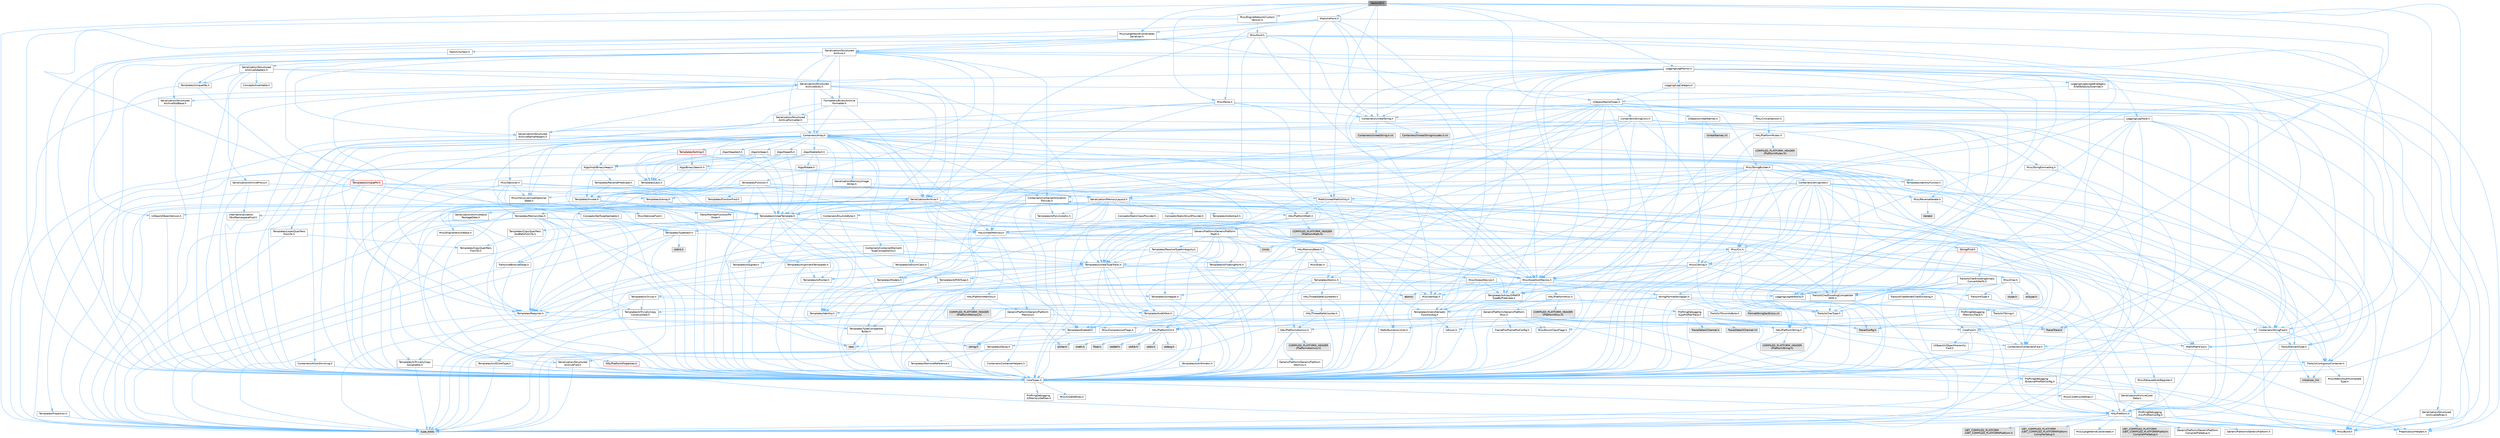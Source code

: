digraph "Vector2D.h"
{
 // INTERACTIVE_SVG=YES
 // LATEX_PDF_SIZE
  bgcolor="transparent";
  edge [fontname=Helvetica,fontsize=10,labelfontname=Helvetica,labelfontsize=10];
  node [fontname=Helvetica,fontsize=10,shape=box,height=0.2,width=0.4];
  Node1 [id="Node000001",label="Vector2D.h",height=0.2,width=0.4,color="gray40", fillcolor="grey60", style="filled", fontcolor="black",tooltip=" "];
  Node1 -> Node2 [id="edge1_Node000001_Node000002",color="steelblue1",style="solid",tooltip=" "];
  Node2 [id="Node000002",label="CoreTypes.h",height=0.2,width=0.4,color="grey40", fillcolor="white", style="filled",URL="$dc/dec/CoreTypes_8h.html",tooltip=" "];
  Node2 -> Node3 [id="edge2_Node000002_Node000003",color="steelblue1",style="solid",tooltip=" "];
  Node3 [id="Node000003",label="HAL/Platform.h",height=0.2,width=0.4,color="grey40", fillcolor="white", style="filled",URL="$d9/dd0/Platform_8h.html",tooltip=" "];
  Node3 -> Node4 [id="edge3_Node000003_Node000004",color="steelblue1",style="solid",tooltip=" "];
  Node4 [id="Node000004",label="Misc/Build.h",height=0.2,width=0.4,color="grey40", fillcolor="white", style="filled",URL="$d3/dbb/Build_8h.html",tooltip=" "];
  Node3 -> Node5 [id="edge4_Node000003_Node000005",color="steelblue1",style="solid",tooltip=" "];
  Node5 [id="Node000005",label="Misc/LargeWorldCoordinates.h",height=0.2,width=0.4,color="grey40", fillcolor="white", style="filled",URL="$d2/dcb/LargeWorldCoordinates_8h.html",tooltip=" "];
  Node3 -> Node6 [id="edge5_Node000003_Node000006",color="steelblue1",style="solid",tooltip=" "];
  Node6 [id="Node000006",label="type_traits",height=0.2,width=0.4,color="grey60", fillcolor="#E0E0E0", style="filled",tooltip=" "];
  Node3 -> Node7 [id="edge6_Node000003_Node000007",color="steelblue1",style="solid",tooltip=" "];
  Node7 [id="Node000007",label="PreprocessorHelpers.h",height=0.2,width=0.4,color="grey40", fillcolor="white", style="filled",URL="$db/ddb/PreprocessorHelpers_8h.html",tooltip=" "];
  Node3 -> Node8 [id="edge7_Node000003_Node000008",color="steelblue1",style="solid",tooltip=" "];
  Node8 [id="Node000008",label="UBT_COMPILED_PLATFORM\l/UBT_COMPILED_PLATFORMPlatform\lCompilerPreSetup.h",height=0.2,width=0.4,color="grey60", fillcolor="#E0E0E0", style="filled",tooltip=" "];
  Node3 -> Node9 [id="edge8_Node000003_Node000009",color="steelblue1",style="solid",tooltip=" "];
  Node9 [id="Node000009",label="GenericPlatform/GenericPlatform\lCompilerPreSetup.h",height=0.2,width=0.4,color="grey40", fillcolor="white", style="filled",URL="$d9/dc8/GenericPlatformCompilerPreSetup_8h.html",tooltip=" "];
  Node3 -> Node10 [id="edge9_Node000003_Node000010",color="steelblue1",style="solid",tooltip=" "];
  Node10 [id="Node000010",label="GenericPlatform/GenericPlatform.h",height=0.2,width=0.4,color="grey40", fillcolor="white", style="filled",URL="$d6/d84/GenericPlatform_8h.html",tooltip=" "];
  Node3 -> Node11 [id="edge10_Node000003_Node000011",color="steelblue1",style="solid",tooltip=" "];
  Node11 [id="Node000011",label="UBT_COMPILED_PLATFORM\l/UBT_COMPILED_PLATFORMPlatform.h",height=0.2,width=0.4,color="grey60", fillcolor="#E0E0E0", style="filled",tooltip=" "];
  Node3 -> Node12 [id="edge11_Node000003_Node000012",color="steelblue1",style="solid",tooltip=" "];
  Node12 [id="Node000012",label="UBT_COMPILED_PLATFORM\l/UBT_COMPILED_PLATFORMPlatform\lCompilerSetup.h",height=0.2,width=0.4,color="grey60", fillcolor="#E0E0E0", style="filled",tooltip=" "];
  Node2 -> Node13 [id="edge12_Node000002_Node000013",color="steelblue1",style="solid",tooltip=" "];
  Node13 [id="Node000013",label="ProfilingDebugging\l/UMemoryDefines.h",height=0.2,width=0.4,color="grey40", fillcolor="white", style="filled",URL="$d2/da2/UMemoryDefines_8h.html",tooltip=" "];
  Node2 -> Node14 [id="edge13_Node000002_Node000014",color="steelblue1",style="solid",tooltip=" "];
  Node14 [id="Node000014",label="Misc/CoreMiscDefines.h",height=0.2,width=0.4,color="grey40", fillcolor="white", style="filled",URL="$da/d38/CoreMiscDefines_8h.html",tooltip=" "];
  Node14 -> Node3 [id="edge14_Node000014_Node000003",color="steelblue1",style="solid",tooltip=" "];
  Node14 -> Node7 [id="edge15_Node000014_Node000007",color="steelblue1",style="solid",tooltip=" "];
  Node2 -> Node15 [id="edge16_Node000002_Node000015",color="steelblue1",style="solid",tooltip=" "];
  Node15 [id="Node000015",label="Misc/CoreDefines.h",height=0.2,width=0.4,color="grey40", fillcolor="white", style="filled",URL="$d3/dd2/CoreDefines_8h.html",tooltip=" "];
  Node1 -> Node16 [id="edge17_Node000001_Node000016",color="steelblue1",style="solid",tooltip=" "];
  Node16 [id="Node000016",label="Math/MathFwd.h",height=0.2,width=0.4,color="grey40", fillcolor="white", style="filled",URL="$d2/d10/MathFwd_8h.html",tooltip=" "];
  Node16 -> Node3 [id="edge18_Node000016_Node000003",color="steelblue1",style="solid",tooltip=" "];
  Node1 -> Node17 [id="edge19_Node000001_Node000017",color="steelblue1",style="solid",tooltip=" "];
  Node17 [id="Node000017",label="Misc/AssertionMacros.h",height=0.2,width=0.4,color="grey40", fillcolor="white", style="filled",URL="$d0/dfa/AssertionMacros_8h.html",tooltip=" "];
  Node17 -> Node2 [id="edge20_Node000017_Node000002",color="steelblue1",style="solid",tooltip=" "];
  Node17 -> Node3 [id="edge21_Node000017_Node000003",color="steelblue1",style="solid",tooltip=" "];
  Node17 -> Node18 [id="edge22_Node000017_Node000018",color="steelblue1",style="solid",tooltip=" "];
  Node18 [id="Node000018",label="HAL/PlatformMisc.h",height=0.2,width=0.4,color="grey40", fillcolor="white", style="filled",URL="$d0/df5/PlatformMisc_8h.html",tooltip=" "];
  Node18 -> Node2 [id="edge23_Node000018_Node000002",color="steelblue1",style="solid",tooltip=" "];
  Node18 -> Node19 [id="edge24_Node000018_Node000019",color="steelblue1",style="solid",tooltip=" "];
  Node19 [id="Node000019",label="GenericPlatform/GenericPlatform\lMisc.h",height=0.2,width=0.4,color="grey40", fillcolor="white", style="filled",URL="$db/d9a/GenericPlatformMisc_8h.html",tooltip=" "];
  Node19 -> Node20 [id="edge25_Node000019_Node000020",color="steelblue1",style="solid",tooltip=" "];
  Node20 [id="Node000020",label="Containers/StringFwd.h",height=0.2,width=0.4,color="grey40", fillcolor="white", style="filled",URL="$df/d37/StringFwd_8h.html",tooltip=" "];
  Node20 -> Node2 [id="edge26_Node000020_Node000002",color="steelblue1",style="solid",tooltip=" "];
  Node20 -> Node21 [id="edge27_Node000020_Node000021",color="steelblue1",style="solid",tooltip=" "];
  Node21 [id="Node000021",label="Traits/ElementType.h",height=0.2,width=0.4,color="grey40", fillcolor="white", style="filled",URL="$d5/d4f/ElementType_8h.html",tooltip=" "];
  Node21 -> Node3 [id="edge28_Node000021_Node000003",color="steelblue1",style="solid",tooltip=" "];
  Node21 -> Node22 [id="edge29_Node000021_Node000022",color="steelblue1",style="solid",tooltip=" "];
  Node22 [id="Node000022",label="initializer_list",height=0.2,width=0.4,color="grey60", fillcolor="#E0E0E0", style="filled",tooltip=" "];
  Node21 -> Node6 [id="edge30_Node000021_Node000006",color="steelblue1",style="solid",tooltip=" "];
  Node20 -> Node23 [id="edge31_Node000020_Node000023",color="steelblue1",style="solid",tooltip=" "];
  Node23 [id="Node000023",label="Traits/IsContiguousContainer.h",height=0.2,width=0.4,color="grey40", fillcolor="white", style="filled",URL="$d5/d3c/IsContiguousContainer_8h.html",tooltip=" "];
  Node23 -> Node2 [id="edge32_Node000023_Node000002",color="steelblue1",style="solid",tooltip=" "];
  Node23 -> Node24 [id="edge33_Node000023_Node000024",color="steelblue1",style="solid",tooltip=" "];
  Node24 [id="Node000024",label="Misc/StaticAssertComplete\lType.h",height=0.2,width=0.4,color="grey40", fillcolor="white", style="filled",URL="$d5/d4e/StaticAssertCompleteType_8h.html",tooltip=" "];
  Node23 -> Node22 [id="edge34_Node000023_Node000022",color="steelblue1",style="solid",tooltip=" "];
  Node19 -> Node25 [id="edge35_Node000019_Node000025",color="steelblue1",style="solid",tooltip=" "];
  Node25 [id="Node000025",label="CoreFwd.h",height=0.2,width=0.4,color="grey40", fillcolor="white", style="filled",URL="$d1/d1e/CoreFwd_8h.html",tooltip=" "];
  Node25 -> Node2 [id="edge36_Node000025_Node000002",color="steelblue1",style="solid",tooltip=" "];
  Node25 -> Node26 [id="edge37_Node000025_Node000026",color="steelblue1",style="solid",tooltip=" "];
  Node26 [id="Node000026",label="Containers/ContainersFwd.h",height=0.2,width=0.4,color="grey40", fillcolor="white", style="filled",URL="$d4/d0a/ContainersFwd_8h.html",tooltip=" "];
  Node26 -> Node3 [id="edge38_Node000026_Node000003",color="steelblue1",style="solid",tooltip=" "];
  Node26 -> Node2 [id="edge39_Node000026_Node000002",color="steelblue1",style="solid",tooltip=" "];
  Node26 -> Node23 [id="edge40_Node000026_Node000023",color="steelblue1",style="solid",tooltip=" "];
  Node25 -> Node16 [id="edge41_Node000025_Node000016",color="steelblue1",style="solid",tooltip=" "];
  Node25 -> Node27 [id="edge42_Node000025_Node000027",color="steelblue1",style="solid",tooltip=" "];
  Node27 [id="Node000027",label="UObject/UObjectHierarchy\lFwd.h",height=0.2,width=0.4,color="grey40", fillcolor="white", style="filled",URL="$d3/d13/UObjectHierarchyFwd_8h.html",tooltip=" "];
  Node19 -> Node2 [id="edge43_Node000019_Node000002",color="steelblue1",style="solid",tooltip=" "];
  Node19 -> Node28 [id="edge44_Node000019_Node000028",color="steelblue1",style="solid",tooltip=" "];
  Node28 [id="Node000028",label="FramePro/FrameProConfig.h",height=0.2,width=0.4,color="grey40", fillcolor="white", style="filled",URL="$d7/d90/FrameProConfig_8h.html",tooltip=" "];
  Node19 -> Node29 [id="edge45_Node000019_Node000029",color="steelblue1",style="solid",tooltip=" "];
  Node29 [id="Node000029",label="HAL/PlatformCrt.h",height=0.2,width=0.4,color="grey40", fillcolor="white", style="filled",URL="$d8/d75/PlatformCrt_8h.html",tooltip=" "];
  Node29 -> Node30 [id="edge46_Node000029_Node000030",color="steelblue1",style="solid",tooltip=" "];
  Node30 [id="Node000030",label="new",height=0.2,width=0.4,color="grey60", fillcolor="#E0E0E0", style="filled",tooltip=" "];
  Node29 -> Node31 [id="edge47_Node000029_Node000031",color="steelblue1",style="solid",tooltip=" "];
  Node31 [id="Node000031",label="wchar.h",height=0.2,width=0.4,color="grey60", fillcolor="#E0E0E0", style="filled",tooltip=" "];
  Node29 -> Node32 [id="edge48_Node000029_Node000032",color="steelblue1",style="solid",tooltip=" "];
  Node32 [id="Node000032",label="stddef.h",height=0.2,width=0.4,color="grey60", fillcolor="#E0E0E0", style="filled",tooltip=" "];
  Node29 -> Node33 [id="edge49_Node000029_Node000033",color="steelblue1",style="solid",tooltip=" "];
  Node33 [id="Node000033",label="stdlib.h",height=0.2,width=0.4,color="grey60", fillcolor="#E0E0E0", style="filled",tooltip=" "];
  Node29 -> Node34 [id="edge50_Node000029_Node000034",color="steelblue1",style="solid",tooltip=" "];
  Node34 [id="Node000034",label="stdio.h",height=0.2,width=0.4,color="grey60", fillcolor="#E0E0E0", style="filled",tooltip=" "];
  Node29 -> Node35 [id="edge51_Node000029_Node000035",color="steelblue1",style="solid",tooltip=" "];
  Node35 [id="Node000035",label="stdarg.h",height=0.2,width=0.4,color="grey60", fillcolor="#E0E0E0", style="filled",tooltip=" "];
  Node29 -> Node36 [id="edge52_Node000029_Node000036",color="steelblue1",style="solid",tooltip=" "];
  Node36 [id="Node000036",label="math.h",height=0.2,width=0.4,color="grey60", fillcolor="#E0E0E0", style="filled",tooltip=" "];
  Node29 -> Node37 [id="edge53_Node000029_Node000037",color="steelblue1",style="solid",tooltip=" "];
  Node37 [id="Node000037",label="float.h",height=0.2,width=0.4,color="grey60", fillcolor="#E0E0E0", style="filled",tooltip=" "];
  Node29 -> Node38 [id="edge54_Node000029_Node000038",color="steelblue1",style="solid",tooltip=" "];
  Node38 [id="Node000038",label="string.h",height=0.2,width=0.4,color="grey60", fillcolor="#E0E0E0", style="filled",tooltip=" "];
  Node19 -> Node39 [id="edge55_Node000019_Node000039",color="steelblue1",style="solid",tooltip=" "];
  Node39 [id="Node000039",label="Math/NumericLimits.h",height=0.2,width=0.4,color="grey40", fillcolor="white", style="filled",URL="$df/d1b/NumericLimits_8h.html",tooltip=" "];
  Node39 -> Node2 [id="edge56_Node000039_Node000002",color="steelblue1",style="solid",tooltip=" "];
  Node19 -> Node40 [id="edge57_Node000019_Node000040",color="steelblue1",style="solid",tooltip=" "];
  Node40 [id="Node000040",label="Misc/CompressionFlags.h",height=0.2,width=0.4,color="grey40", fillcolor="white", style="filled",URL="$d9/d76/CompressionFlags_8h.html",tooltip=" "];
  Node19 -> Node41 [id="edge58_Node000019_Node000041",color="steelblue1",style="solid",tooltip=" "];
  Node41 [id="Node000041",label="Misc/EnumClassFlags.h",height=0.2,width=0.4,color="grey40", fillcolor="white", style="filled",URL="$d8/de7/EnumClassFlags_8h.html",tooltip=" "];
  Node19 -> Node42 [id="edge59_Node000019_Node000042",color="steelblue1",style="solid",tooltip=" "];
  Node42 [id="Node000042",label="ProfilingDebugging\l/CsvProfilerConfig.h",height=0.2,width=0.4,color="grey40", fillcolor="white", style="filled",URL="$d3/d88/CsvProfilerConfig_8h.html",tooltip=" "];
  Node42 -> Node4 [id="edge60_Node000042_Node000004",color="steelblue1",style="solid",tooltip=" "];
  Node19 -> Node43 [id="edge61_Node000019_Node000043",color="steelblue1",style="solid",tooltip=" "];
  Node43 [id="Node000043",label="ProfilingDebugging\l/ExternalProfilerConfig.h",height=0.2,width=0.4,color="grey40", fillcolor="white", style="filled",URL="$d3/dbb/ExternalProfilerConfig_8h.html",tooltip=" "];
  Node43 -> Node4 [id="edge62_Node000043_Node000004",color="steelblue1",style="solid",tooltip=" "];
  Node18 -> Node44 [id="edge63_Node000018_Node000044",color="steelblue1",style="solid",tooltip=" "];
  Node44 [id="Node000044",label="COMPILED_PLATFORM_HEADER\l(PlatformMisc.h)",height=0.2,width=0.4,color="grey60", fillcolor="#E0E0E0", style="filled",tooltip=" "];
  Node18 -> Node45 [id="edge64_Node000018_Node000045",color="steelblue1",style="solid",tooltip=" "];
  Node45 [id="Node000045",label="ProfilingDebugging\l/CpuProfilerTrace.h",height=0.2,width=0.4,color="grey40", fillcolor="white", style="filled",URL="$da/dcb/CpuProfilerTrace_8h.html",tooltip=" "];
  Node45 -> Node2 [id="edge65_Node000045_Node000002",color="steelblue1",style="solid",tooltip=" "];
  Node45 -> Node26 [id="edge66_Node000045_Node000026",color="steelblue1",style="solid",tooltip=" "];
  Node45 -> Node46 [id="edge67_Node000045_Node000046",color="steelblue1",style="solid",tooltip=" "];
  Node46 [id="Node000046",label="HAL/PlatformAtomics.h",height=0.2,width=0.4,color="grey40", fillcolor="white", style="filled",URL="$d3/d36/PlatformAtomics_8h.html",tooltip=" "];
  Node46 -> Node2 [id="edge68_Node000046_Node000002",color="steelblue1",style="solid",tooltip=" "];
  Node46 -> Node47 [id="edge69_Node000046_Node000047",color="steelblue1",style="solid",tooltip=" "];
  Node47 [id="Node000047",label="GenericPlatform/GenericPlatform\lAtomics.h",height=0.2,width=0.4,color="grey40", fillcolor="white", style="filled",URL="$da/d72/GenericPlatformAtomics_8h.html",tooltip=" "];
  Node47 -> Node2 [id="edge70_Node000047_Node000002",color="steelblue1",style="solid",tooltip=" "];
  Node46 -> Node48 [id="edge71_Node000046_Node000048",color="steelblue1",style="solid",tooltip=" "];
  Node48 [id="Node000048",label="COMPILED_PLATFORM_HEADER\l(PlatformAtomics.h)",height=0.2,width=0.4,color="grey60", fillcolor="#E0E0E0", style="filled",tooltip=" "];
  Node45 -> Node7 [id="edge72_Node000045_Node000007",color="steelblue1",style="solid",tooltip=" "];
  Node45 -> Node4 [id="edge73_Node000045_Node000004",color="steelblue1",style="solid",tooltip=" "];
  Node45 -> Node49 [id="edge74_Node000045_Node000049",color="steelblue1",style="solid",tooltip=" "];
  Node49 [id="Node000049",label="Trace/Config.h",height=0.2,width=0.4,color="grey60", fillcolor="#E0E0E0", style="filled",tooltip=" "];
  Node45 -> Node50 [id="edge75_Node000045_Node000050",color="steelblue1",style="solid",tooltip=" "];
  Node50 [id="Node000050",label="Trace/Detail/Channel.h",height=0.2,width=0.4,color="grey60", fillcolor="#E0E0E0", style="filled",tooltip=" "];
  Node45 -> Node51 [id="edge76_Node000045_Node000051",color="steelblue1",style="solid",tooltip=" "];
  Node51 [id="Node000051",label="Trace/Detail/Channel.inl",height=0.2,width=0.4,color="grey60", fillcolor="#E0E0E0", style="filled",tooltip=" "];
  Node45 -> Node52 [id="edge77_Node000045_Node000052",color="steelblue1",style="solid",tooltip=" "];
  Node52 [id="Node000052",label="Trace/Trace.h",height=0.2,width=0.4,color="grey60", fillcolor="#E0E0E0", style="filled",tooltip=" "];
  Node17 -> Node7 [id="edge78_Node000017_Node000007",color="steelblue1",style="solid",tooltip=" "];
  Node17 -> Node53 [id="edge79_Node000017_Node000053",color="steelblue1",style="solid",tooltip=" "];
  Node53 [id="Node000053",label="Templates/EnableIf.h",height=0.2,width=0.4,color="grey40", fillcolor="white", style="filled",URL="$d7/d60/EnableIf_8h.html",tooltip=" "];
  Node53 -> Node2 [id="edge80_Node000053_Node000002",color="steelblue1",style="solid",tooltip=" "];
  Node17 -> Node54 [id="edge81_Node000017_Node000054",color="steelblue1",style="solid",tooltip=" "];
  Node54 [id="Node000054",label="Templates/IsArrayOrRefOf\lTypeByPredicate.h",height=0.2,width=0.4,color="grey40", fillcolor="white", style="filled",URL="$d6/da1/IsArrayOrRefOfTypeByPredicate_8h.html",tooltip=" "];
  Node54 -> Node2 [id="edge82_Node000054_Node000002",color="steelblue1",style="solid",tooltip=" "];
  Node17 -> Node55 [id="edge83_Node000017_Node000055",color="steelblue1",style="solid",tooltip=" "];
  Node55 [id="Node000055",label="Templates/IsValidVariadic\lFunctionArg.h",height=0.2,width=0.4,color="grey40", fillcolor="white", style="filled",URL="$d0/dc8/IsValidVariadicFunctionArg_8h.html",tooltip=" "];
  Node55 -> Node2 [id="edge84_Node000055_Node000002",color="steelblue1",style="solid",tooltip=" "];
  Node55 -> Node56 [id="edge85_Node000055_Node000056",color="steelblue1",style="solid",tooltip=" "];
  Node56 [id="Node000056",label="IsEnum.h",height=0.2,width=0.4,color="grey40", fillcolor="white", style="filled",URL="$d4/de5/IsEnum_8h.html",tooltip=" "];
  Node55 -> Node6 [id="edge86_Node000055_Node000006",color="steelblue1",style="solid",tooltip=" "];
  Node17 -> Node57 [id="edge87_Node000017_Node000057",color="steelblue1",style="solid",tooltip=" "];
  Node57 [id="Node000057",label="Traits/IsCharEncodingCompatible\lWith.h",height=0.2,width=0.4,color="grey40", fillcolor="white", style="filled",URL="$df/dd1/IsCharEncodingCompatibleWith_8h.html",tooltip=" "];
  Node57 -> Node6 [id="edge88_Node000057_Node000006",color="steelblue1",style="solid",tooltip=" "];
  Node57 -> Node58 [id="edge89_Node000057_Node000058",color="steelblue1",style="solid",tooltip=" "];
  Node58 [id="Node000058",label="Traits/IsCharType.h",height=0.2,width=0.4,color="grey40", fillcolor="white", style="filled",URL="$db/d51/IsCharType_8h.html",tooltip=" "];
  Node58 -> Node2 [id="edge90_Node000058_Node000002",color="steelblue1",style="solid",tooltip=" "];
  Node17 -> Node59 [id="edge91_Node000017_Node000059",color="steelblue1",style="solid",tooltip=" "];
  Node59 [id="Node000059",label="Misc/VarArgs.h",height=0.2,width=0.4,color="grey40", fillcolor="white", style="filled",URL="$d5/d6f/VarArgs_8h.html",tooltip=" "];
  Node59 -> Node2 [id="edge92_Node000059_Node000002",color="steelblue1",style="solid",tooltip=" "];
  Node17 -> Node60 [id="edge93_Node000017_Node000060",color="steelblue1",style="solid",tooltip=" "];
  Node60 [id="Node000060",label="String/FormatStringSan.h",height=0.2,width=0.4,color="grey40", fillcolor="white", style="filled",URL="$d3/d8b/FormatStringSan_8h.html",tooltip=" "];
  Node60 -> Node6 [id="edge94_Node000060_Node000006",color="steelblue1",style="solid",tooltip=" "];
  Node60 -> Node2 [id="edge95_Node000060_Node000002",color="steelblue1",style="solid",tooltip=" "];
  Node60 -> Node61 [id="edge96_Node000060_Node000061",color="steelblue1",style="solid",tooltip=" "];
  Node61 [id="Node000061",label="Templates/Requires.h",height=0.2,width=0.4,color="grey40", fillcolor="white", style="filled",URL="$dc/d96/Requires_8h.html",tooltip=" "];
  Node61 -> Node53 [id="edge97_Node000061_Node000053",color="steelblue1",style="solid",tooltip=" "];
  Node61 -> Node6 [id="edge98_Node000061_Node000006",color="steelblue1",style="solid",tooltip=" "];
  Node60 -> Node62 [id="edge99_Node000060_Node000062",color="steelblue1",style="solid",tooltip=" "];
  Node62 [id="Node000062",label="Templates/Identity.h",height=0.2,width=0.4,color="grey40", fillcolor="white", style="filled",URL="$d0/dd5/Identity_8h.html",tooltip=" "];
  Node60 -> Node55 [id="edge100_Node000060_Node000055",color="steelblue1",style="solid",tooltip=" "];
  Node60 -> Node58 [id="edge101_Node000060_Node000058",color="steelblue1",style="solid",tooltip=" "];
  Node60 -> Node63 [id="edge102_Node000060_Node000063",color="steelblue1",style="solid",tooltip=" "];
  Node63 [id="Node000063",label="Traits/IsTEnumAsByte.h",height=0.2,width=0.4,color="grey40", fillcolor="white", style="filled",URL="$d1/de6/IsTEnumAsByte_8h.html",tooltip=" "];
  Node60 -> Node64 [id="edge103_Node000060_Node000064",color="steelblue1",style="solid",tooltip=" "];
  Node64 [id="Node000064",label="Traits/IsTString.h",height=0.2,width=0.4,color="grey40", fillcolor="white", style="filled",URL="$d0/df8/IsTString_8h.html",tooltip=" "];
  Node64 -> Node26 [id="edge104_Node000064_Node000026",color="steelblue1",style="solid",tooltip=" "];
  Node60 -> Node26 [id="edge105_Node000060_Node000026",color="steelblue1",style="solid",tooltip=" "];
  Node60 -> Node65 [id="edge106_Node000060_Node000065",color="steelblue1",style="solid",tooltip=" "];
  Node65 [id="Node000065",label="FormatStringSanErrors.inl",height=0.2,width=0.4,color="grey60", fillcolor="#E0E0E0", style="filled",tooltip=" "];
  Node17 -> Node66 [id="edge107_Node000017_Node000066",color="steelblue1",style="solid",tooltip=" "];
  Node66 [id="Node000066",label="atomic",height=0.2,width=0.4,color="grey60", fillcolor="#E0E0E0", style="filled",tooltip=" "];
  Node1 -> Node67 [id="edge108_Node000001_Node000067",color="steelblue1",style="solid",tooltip=" "];
  Node67 [id="Node000067",label="Misc/Crc.h",height=0.2,width=0.4,color="grey40", fillcolor="white", style="filled",URL="$d4/dd2/Crc_8h.html",tooltip=" "];
  Node67 -> Node2 [id="edge109_Node000067_Node000002",color="steelblue1",style="solid",tooltip=" "];
  Node67 -> Node68 [id="edge110_Node000067_Node000068",color="steelblue1",style="solid",tooltip=" "];
  Node68 [id="Node000068",label="HAL/PlatformString.h",height=0.2,width=0.4,color="grey40", fillcolor="white", style="filled",URL="$db/db5/PlatformString_8h.html",tooltip=" "];
  Node68 -> Node2 [id="edge111_Node000068_Node000002",color="steelblue1",style="solid",tooltip=" "];
  Node68 -> Node69 [id="edge112_Node000068_Node000069",color="steelblue1",style="solid",tooltip=" "];
  Node69 [id="Node000069",label="COMPILED_PLATFORM_HEADER\l(PlatformString.h)",height=0.2,width=0.4,color="grey60", fillcolor="#E0E0E0", style="filled",tooltip=" "];
  Node67 -> Node17 [id="edge113_Node000067_Node000017",color="steelblue1",style="solid",tooltip=" "];
  Node67 -> Node70 [id="edge114_Node000067_Node000070",color="steelblue1",style="solid",tooltip=" "];
  Node70 [id="Node000070",label="Misc/CString.h",height=0.2,width=0.4,color="grey40", fillcolor="white", style="filled",URL="$d2/d49/CString_8h.html",tooltip=" "];
  Node70 -> Node2 [id="edge115_Node000070_Node000002",color="steelblue1",style="solid",tooltip=" "];
  Node70 -> Node29 [id="edge116_Node000070_Node000029",color="steelblue1",style="solid",tooltip=" "];
  Node70 -> Node68 [id="edge117_Node000070_Node000068",color="steelblue1",style="solid",tooltip=" "];
  Node70 -> Node17 [id="edge118_Node000070_Node000017",color="steelblue1",style="solid",tooltip=" "];
  Node70 -> Node71 [id="edge119_Node000070_Node000071",color="steelblue1",style="solid",tooltip=" "];
  Node71 [id="Node000071",label="Misc/Char.h",height=0.2,width=0.4,color="grey40", fillcolor="white", style="filled",URL="$d0/d58/Char_8h.html",tooltip=" "];
  Node71 -> Node2 [id="edge120_Node000071_Node000002",color="steelblue1",style="solid",tooltip=" "];
  Node71 -> Node72 [id="edge121_Node000071_Node000072",color="steelblue1",style="solid",tooltip=" "];
  Node72 [id="Node000072",label="Traits/IntType.h",height=0.2,width=0.4,color="grey40", fillcolor="white", style="filled",URL="$d7/deb/IntType_8h.html",tooltip=" "];
  Node72 -> Node3 [id="edge122_Node000072_Node000003",color="steelblue1",style="solid",tooltip=" "];
  Node71 -> Node73 [id="edge123_Node000071_Node000073",color="steelblue1",style="solid",tooltip=" "];
  Node73 [id="Node000073",label="ctype.h",height=0.2,width=0.4,color="grey60", fillcolor="#E0E0E0", style="filled",tooltip=" "];
  Node71 -> Node74 [id="edge124_Node000071_Node000074",color="steelblue1",style="solid",tooltip=" "];
  Node74 [id="Node000074",label="wctype.h",height=0.2,width=0.4,color="grey60", fillcolor="#E0E0E0", style="filled",tooltip=" "];
  Node71 -> Node6 [id="edge125_Node000071_Node000006",color="steelblue1",style="solid",tooltip=" "];
  Node70 -> Node59 [id="edge126_Node000070_Node000059",color="steelblue1",style="solid",tooltip=" "];
  Node70 -> Node54 [id="edge127_Node000070_Node000054",color="steelblue1",style="solid",tooltip=" "];
  Node70 -> Node55 [id="edge128_Node000070_Node000055",color="steelblue1",style="solid",tooltip=" "];
  Node70 -> Node57 [id="edge129_Node000070_Node000057",color="steelblue1",style="solid",tooltip=" "];
  Node67 -> Node71 [id="edge130_Node000067_Node000071",color="steelblue1",style="solid",tooltip=" "];
  Node67 -> Node75 [id="edge131_Node000067_Node000075",color="steelblue1",style="solid",tooltip=" "];
  Node75 [id="Node000075",label="Templates/UnrealTypeTraits.h",height=0.2,width=0.4,color="grey40", fillcolor="white", style="filled",URL="$d2/d2d/UnrealTypeTraits_8h.html",tooltip=" "];
  Node75 -> Node2 [id="edge132_Node000075_Node000002",color="steelblue1",style="solid",tooltip=" "];
  Node75 -> Node76 [id="edge133_Node000075_Node000076",color="steelblue1",style="solid",tooltip=" "];
  Node76 [id="Node000076",label="Templates/IsPointer.h",height=0.2,width=0.4,color="grey40", fillcolor="white", style="filled",URL="$d7/d05/IsPointer_8h.html",tooltip=" "];
  Node76 -> Node2 [id="edge134_Node000076_Node000002",color="steelblue1",style="solid",tooltip=" "];
  Node75 -> Node17 [id="edge135_Node000075_Node000017",color="steelblue1",style="solid",tooltip=" "];
  Node75 -> Node77 [id="edge136_Node000075_Node000077",color="steelblue1",style="solid",tooltip=" "];
  Node77 [id="Node000077",label="Templates/AndOrNot.h",height=0.2,width=0.4,color="grey40", fillcolor="white", style="filled",URL="$db/d0a/AndOrNot_8h.html",tooltip=" "];
  Node77 -> Node2 [id="edge137_Node000077_Node000002",color="steelblue1",style="solid",tooltip=" "];
  Node75 -> Node53 [id="edge138_Node000075_Node000053",color="steelblue1",style="solid",tooltip=" "];
  Node75 -> Node78 [id="edge139_Node000075_Node000078",color="steelblue1",style="solid",tooltip=" "];
  Node78 [id="Node000078",label="Templates/IsArithmetic.h",height=0.2,width=0.4,color="grey40", fillcolor="white", style="filled",URL="$d2/d5d/IsArithmetic_8h.html",tooltip=" "];
  Node78 -> Node2 [id="edge140_Node000078_Node000002",color="steelblue1",style="solid",tooltip=" "];
  Node75 -> Node56 [id="edge141_Node000075_Node000056",color="steelblue1",style="solid",tooltip=" "];
  Node75 -> Node79 [id="edge142_Node000075_Node000079",color="steelblue1",style="solid",tooltip=" "];
  Node79 [id="Node000079",label="Templates/Models.h",height=0.2,width=0.4,color="grey40", fillcolor="white", style="filled",URL="$d3/d0c/Models_8h.html",tooltip=" "];
  Node79 -> Node62 [id="edge143_Node000079_Node000062",color="steelblue1",style="solid",tooltip=" "];
  Node75 -> Node80 [id="edge144_Node000075_Node000080",color="steelblue1",style="solid",tooltip=" "];
  Node80 [id="Node000080",label="Templates/IsPODType.h",height=0.2,width=0.4,color="grey40", fillcolor="white", style="filled",URL="$d7/db1/IsPODType_8h.html",tooltip=" "];
  Node80 -> Node2 [id="edge145_Node000080_Node000002",color="steelblue1",style="solid",tooltip=" "];
  Node75 -> Node81 [id="edge146_Node000075_Node000081",color="steelblue1",style="solid",tooltip=" "];
  Node81 [id="Node000081",label="Templates/IsUECoreType.h",height=0.2,width=0.4,color="grey40", fillcolor="white", style="filled",URL="$d1/db8/IsUECoreType_8h.html",tooltip=" "];
  Node81 -> Node2 [id="edge147_Node000081_Node000002",color="steelblue1",style="solid",tooltip=" "];
  Node81 -> Node6 [id="edge148_Node000081_Node000006",color="steelblue1",style="solid",tooltip=" "];
  Node75 -> Node82 [id="edge149_Node000075_Node000082",color="steelblue1",style="solid",tooltip=" "];
  Node82 [id="Node000082",label="Templates/IsTriviallyCopy\lConstructible.h",height=0.2,width=0.4,color="grey40", fillcolor="white", style="filled",URL="$d3/d78/IsTriviallyCopyConstructible_8h.html",tooltip=" "];
  Node82 -> Node2 [id="edge150_Node000082_Node000002",color="steelblue1",style="solid",tooltip=" "];
  Node82 -> Node6 [id="edge151_Node000082_Node000006",color="steelblue1",style="solid",tooltip=" "];
  Node67 -> Node58 [id="edge152_Node000067_Node000058",color="steelblue1",style="solid",tooltip=" "];
  Node1 -> Node83 [id="edge153_Node000001_Node000083",color="steelblue1",style="solid",tooltip=" "];
  Node83 [id="Node000083",label="Math/UnrealMathUtility.h",height=0.2,width=0.4,color="grey40", fillcolor="white", style="filled",URL="$db/db8/UnrealMathUtility_8h.html",tooltip=" "];
  Node83 -> Node2 [id="edge154_Node000083_Node000002",color="steelblue1",style="solid",tooltip=" "];
  Node83 -> Node17 [id="edge155_Node000083_Node000017",color="steelblue1",style="solid",tooltip=" "];
  Node83 -> Node84 [id="edge156_Node000083_Node000084",color="steelblue1",style="solid",tooltip=" "];
  Node84 [id="Node000084",label="HAL/PlatformMath.h",height=0.2,width=0.4,color="grey40", fillcolor="white", style="filled",URL="$dc/d53/PlatformMath_8h.html",tooltip=" "];
  Node84 -> Node2 [id="edge157_Node000084_Node000002",color="steelblue1",style="solid",tooltip=" "];
  Node84 -> Node85 [id="edge158_Node000084_Node000085",color="steelblue1",style="solid",tooltip=" "];
  Node85 [id="Node000085",label="GenericPlatform/GenericPlatform\lMath.h",height=0.2,width=0.4,color="grey40", fillcolor="white", style="filled",URL="$d5/d79/GenericPlatformMath_8h.html",tooltip=" "];
  Node85 -> Node2 [id="edge159_Node000085_Node000002",color="steelblue1",style="solid",tooltip=" "];
  Node85 -> Node26 [id="edge160_Node000085_Node000026",color="steelblue1",style="solid",tooltip=" "];
  Node85 -> Node29 [id="edge161_Node000085_Node000029",color="steelblue1",style="solid",tooltip=" "];
  Node85 -> Node77 [id="edge162_Node000085_Node000077",color="steelblue1",style="solid",tooltip=" "];
  Node85 -> Node86 [id="edge163_Node000085_Node000086",color="steelblue1",style="solid",tooltip=" "];
  Node86 [id="Node000086",label="Templates/Decay.h",height=0.2,width=0.4,color="grey40", fillcolor="white", style="filled",URL="$dd/d0f/Decay_8h.html",tooltip=" "];
  Node86 -> Node2 [id="edge164_Node000086_Node000002",color="steelblue1",style="solid",tooltip=" "];
  Node86 -> Node87 [id="edge165_Node000086_Node000087",color="steelblue1",style="solid",tooltip=" "];
  Node87 [id="Node000087",label="Templates/RemoveReference.h",height=0.2,width=0.4,color="grey40", fillcolor="white", style="filled",URL="$da/dbe/RemoveReference_8h.html",tooltip=" "];
  Node87 -> Node2 [id="edge166_Node000087_Node000002",color="steelblue1",style="solid",tooltip=" "];
  Node86 -> Node6 [id="edge167_Node000086_Node000006",color="steelblue1",style="solid",tooltip=" "];
  Node85 -> Node88 [id="edge168_Node000085_Node000088",color="steelblue1",style="solid",tooltip=" "];
  Node88 [id="Node000088",label="Templates/IsFloatingPoint.h",height=0.2,width=0.4,color="grey40", fillcolor="white", style="filled",URL="$d3/d11/IsFloatingPoint_8h.html",tooltip=" "];
  Node88 -> Node2 [id="edge169_Node000088_Node000002",color="steelblue1",style="solid",tooltip=" "];
  Node85 -> Node75 [id="edge170_Node000085_Node000075",color="steelblue1",style="solid",tooltip=" "];
  Node85 -> Node61 [id="edge171_Node000085_Node000061",color="steelblue1",style="solid",tooltip=" "];
  Node85 -> Node89 [id="edge172_Node000085_Node000089",color="steelblue1",style="solid",tooltip=" "];
  Node89 [id="Node000089",label="Templates/ResolveTypeAmbiguity.h",height=0.2,width=0.4,color="grey40", fillcolor="white", style="filled",URL="$df/d1f/ResolveTypeAmbiguity_8h.html",tooltip=" "];
  Node89 -> Node2 [id="edge173_Node000089_Node000002",color="steelblue1",style="solid",tooltip=" "];
  Node89 -> Node88 [id="edge174_Node000089_Node000088",color="steelblue1",style="solid",tooltip=" "];
  Node89 -> Node75 [id="edge175_Node000089_Node000075",color="steelblue1",style="solid",tooltip=" "];
  Node89 -> Node90 [id="edge176_Node000089_Node000090",color="steelblue1",style="solid",tooltip=" "];
  Node90 [id="Node000090",label="Templates/IsSigned.h",height=0.2,width=0.4,color="grey40", fillcolor="white", style="filled",URL="$d8/dd8/IsSigned_8h.html",tooltip=" "];
  Node90 -> Node2 [id="edge177_Node000090_Node000002",color="steelblue1",style="solid",tooltip=" "];
  Node89 -> Node91 [id="edge178_Node000089_Node000091",color="steelblue1",style="solid",tooltip=" "];
  Node91 [id="Node000091",label="Templates/IsIntegral.h",height=0.2,width=0.4,color="grey40", fillcolor="white", style="filled",URL="$da/d64/IsIntegral_8h.html",tooltip=" "];
  Node91 -> Node2 [id="edge179_Node000091_Node000002",color="steelblue1",style="solid",tooltip=" "];
  Node89 -> Node61 [id="edge180_Node000089_Node000061",color="steelblue1",style="solid",tooltip=" "];
  Node85 -> Node92 [id="edge181_Node000085_Node000092",color="steelblue1",style="solid",tooltip=" "];
  Node92 [id="Node000092",label="Templates/TypeCompatible\lBytes.h",height=0.2,width=0.4,color="grey40", fillcolor="white", style="filled",URL="$df/d0a/TypeCompatibleBytes_8h.html",tooltip=" "];
  Node92 -> Node2 [id="edge182_Node000092_Node000002",color="steelblue1",style="solid",tooltip=" "];
  Node92 -> Node38 [id="edge183_Node000092_Node000038",color="steelblue1",style="solid",tooltip=" "];
  Node92 -> Node30 [id="edge184_Node000092_Node000030",color="steelblue1",style="solid",tooltip=" "];
  Node92 -> Node6 [id="edge185_Node000092_Node000006",color="steelblue1",style="solid",tooltip=" "];
  Node85 -> Node93 [id="edge186_Node000085_Node000093",color="steelblue1",style="solid",tooltip=" "];
  Node93 [id="Node000093",label="limits",height=0.2,width=0.4,color="grey60", fillcolor="#E0E0E0", style="filled",tooltip=" "];
  Node85 -> Node6 [id="edge187_Node000085_Node000006",color="steelblue1",style="solid",tooltip=" "];
  Node84 -> Node94 [id="edge188_Node000084_Node000094",color="steelblue1",style="solid",tooltip=" "];
  Node94 [id="Node000094",label="COMPILED_PLATFORM_HEADER\l(PlatformMath.h)",height=0.2,width=0.4,color="grey60", fillcolor="#E0E0E0", style="filled",tooltip=" "];
  Node83 -> Node16 [id="edge189_Node000083_Node000016",color="steelblue1",style="solid",tooltip=" "];
  Node83 -> Node62 [id="edge190_Node000083_Node000062",color="steelblue1",style="solid",tooltip=" "];
  Node83 -> Node61 [id="edge191_Node000083_Node000061",color="steelblue1",style="solid",tooltip=" "];
  Node1 -> Node95 [id="edge192_Node000001_Node000095",color="steelblue1",style="solid",tooltip=" "];
  Node95 [id="Node000095",label="Containers/UnrealString.h",height=0.2,width=0.4,color="grey40", fillcolor="white", style="filled",URL="$d5/dba/UnrealString_8h.html",tooltip=" "];
  Node95 -> Node96 [id="edge193_Node000095_Node000096",color="steelblue1",style="solid",tooltip=" "];
  Node96 [id="Node000096",label="Containers/UnrealStringIncludes.h.inl",height=0.2,width=0.4,color="grey60", fillcolor="#E0E0E0", style="filled",tooltip=" "];
  Node95 -> Node97 [id="edge194_Node000095_Node000097",color="steelblue1",style="solid",tooltip=" "];
  Node97 [id="Node000097",label="Containers/UnrealString.h.inl",height=0.2,width=0.4,color="grey60", fillcolor="#E0E0E0", style="filled",tooltip=" "];
  Node95 -> Node98 [id="edge195_Node000095_Node000098",color="steelblue1",style="solid",tooltip=" "];
  Node98 [id="Node000098",label="Misc/StringFormatArg.h",height=0.2,width=0.4,color="grey40", fillcolor="white", style="filled",URL="$d2/d16/StringFormatArg_8h.html",tooltip=" "];
  Node98 -> Node26 [id="edge196_Node000098_Node000026",color="steelblue1",style="solid",tooltip=" "];
  Node1 -> Node99 [id="edge197_Node000001_Node000099",color="steelblue1",style="solid",tooltip=" "];
  Node99 [id="Node000099",label="Misc/Parse.h",height=0.2,width=0.4,color="grey40", fillcolor="white", style="filled",URL="$dc/d71/Parse_8h.html",tooltip=" "];
  Node99 -> Node20 [id="edge198_Node000099_Node000020",color="steelblue1",style="solid",tooltip=" "];
  Node99 -> Node95 [id="edge199_Node000099_Node000095",color="steelblue1",style="solid",tooltip=" "];
  Node99 -> Node2 [id="edge200_Node000099_Node000002",color="steelblue1",style="solid",tooltip=" "];
  Node99 -> Node29 [id="edge201_Node000099_Node000029",color="steelblue1",style="solid",tooltip=" "];
  Node99 -> Node4 [id="edge202_Node000099_Node000004",color="steelblue1",style="solid",tooltip=" "];
  Node99 -> Node41 [id="edge203_Node000099_Node000041",color="steelblue1",style="solid",tooltip=" "];
  Node99 -> Node100 [id="edge204_Node000099_Node000100",color="steelblue1",style="solid",tooltip=" "];
  Node100 [id="Node000100",label="Templates/Function.h",height=0.2,width=0.4,color="grey40", fillcolor="white", style="filled",URL="$df/df5/Function_8h.html",tooltip=" "];
  Node100 -> Node2 [id="edge205_Node000100_Node000002",color="steelblue1",style="solid",tooltip=" "];
  Node100 -> Node17 [id="edge206_Node000100_Node000017",color="steelblue1",style="solid",tooltip=" "];
  Node100 -> Node101 [id="edge207_Node000100_Node000101",color="steelblue1",style="solid",tooltip=" "];
  Node101 [id="Node000101",label="Misc/IntrusiveUnsetOptional\lState.h",height=0.2,width=0.4,color="grey40", fillcolor="white", style="filled",URL="$d2/d0a/IntrusiveUnsetOptionalState_8h.html",tooltip=" "];
  Node101 -> Node102 [id="edge208_Node000101_Node000102",color="steelblue1",style="solid",tooltip=" "];
  Node102 [id="Node000102",label="Misc/OptionalFwd.h",height=0.2,width=0.4,color="grey40", fillcolor="white", style="filled",URL="$dc/d50/OptionalFwd_8h.html",tooltip=" "];
  Node100 -> Node103 [id="edge209_Node000100_Node000103",color="steelblue1",style="solid",tooltip=" "];
  Node103 [id="Node000103",label="HAL/UnrealMemory.h",height=0.2,width=0.4,color="grey40", fillcolor="white", style="filled",URL="$d9/d96/UnrealMemory_8h.html",tooltip=" "];
  Node103 -> Node2 [id="edge210_Node000103_Node000002",color="steelblue1",style="solid",tooltip=" "];
  Node103 -> Node104 [id="edge211_Node000103_Node000104",color="steelblue1",style="solid",tooltip=" "];
  Node104 [id="Node000104",label="GenericPlatform/GenericPlatform\lMemory.h",height=0.2,width=0.4,color="grey40", fillcolor="white", style="filled",URL="$dd/d22/GenericPlatformMemory_8h.html",tooltip=" "];
  Node104 -> Node25 [id="edge212_Node000104_Node000025",color="steelblue1",style="solid",tooltip=" "];
  Node104 -> Node2 [id="edge213_Node000104_Node000002",color="steelblue1",style="solid",tooltip=" "];
  Node104 -> Node68 [id="edge214_Node000104_Node000068",color="steelblue1",style="solid",tooltip=" "];
  Node104 -> Node38 [id="edge215_Node000104_Node000038",color="steelblue1",style="solid",tooltip=" "];
  Node104 -> Node31 [id="edge216_Node000104_Node000031",color="steelblue1",style="solid",tooltip=" "];
  Node103 -> Node105 [id="edge217_Node000103_Node000105",color="steelblue1",style="solid",tooltip=" "];
  Node105 [id="Node000105",label="HAL/MemoryBase.h",height=0.2,width=0.4,color="grey40", fillcolor="white", style="filled",URL="$d6/d9f/MemoryBase_8h.html",tooltip=" "];
  Node105 -> Node2 [id="edge218_Node000105_Node000002",color="steelblue1",style="solid",tooltip=" "];
  Node105 -> Node46 [id="edge219_Node000105_Node000046",color="steelblue1",style="solid",tooltip=" "];
  Node105 -> Node29 [id="edge220_Node000105_Node000029",color="steelblue1",style="solid",tooltip=" "];
  Node105 -> Node106 [id="edge221_Node000105_Node000106",color="steelblue1",style="solid",tooltip=" "];
  Node106 [id="Node000106",label="Misc/Exec.h",height=0.2,width=0.4,color="grey40", fillcolor="white", style="filled",URL="$de/ddb/Exec_8h.html",tooltip=" "];
  Node106 -> Node2 [id="edge222_Node000106_Node000002",color="steelblue1",style="solid",tooltip=" "];
  Node106 -> Node17 [id="edge223_Node000106_Node000017",color="steelblue1",style="solid",tooltip=" "];
  Node105 -> Node107 [id="edge224_Node000105_Node000107",color="steelblue1",style="solid",tooltip=" "];
  Node107 [id="Node000107",label="Misc/OutputDevice.h",height=0.2,width=0.4,color="grey40", fillcolor="white", style="filled",URL="$d7/d32/OutputDevice_8h.html",tooltip=" "];
  Node107 -> Node25 [id="edge225_Node000107_Node000025",color="steelblue1",style="solid",tooltip=" "];
  Node107 -> Node2 [id="edge226_Node000107_Node000002",color="steelblue1",style="solid",tooltip=" "];
  Node107 -> Node108 [id="edge227_Node000107_Node000108",color="steelblue1",style="solid",tooltip=" "];
  Node108 [id="Node000108",label="Logging/LogVerbosity.h",height=0.2,width=0.4,color="grey40", fillcolor="white", style="filled",URL="$d2/d8f/LogVerbosity_8h.html",tooltip=" "];
  Node108 -> Node2 [id="edge228_Node000108_Node000002",color="steelblue1",style="solid",tooltip=" "];
  Node107 -> Node59 [id="edge229_Node000107_Node000059",color="steelblue1",style="solid",tooltip=" "];
  Node107 -> Node54 [id="edge230_Node000107_Node000054",color="steelblue1",style="solid",tooltip=" "];
  Node107 -> Node55 [id="edge231_Node000107_Node000055",color="steelblue1",style="solid",tooltip=" "];
  Node107 -> Node57 [id="edge232_Node000107_Node000057",color="steelblue1",style="solid",tooltip=" "];
  Node105 -> Node109 [id="edge233_Node000105_Node000109",color="steelblue1",style="solid",tooltip=" "];
  Node109 [id="Node000109",label="Templates/Atomic.h",height=0.2,width=0.4,color="grey40", fillcolor="white", style="filled",URL="$d3/d91/Atomic_8h.html",tooltip=" "];
  Node109 -> Node110 [id="edge234_Node000109_Node000110",color="steelblue1",style="solid",tooltip=" "];
  Node110 [id="Node000110",label="HAL/ThreadSafeCounter.h",height=0.2,width=0.4,color="grey40", fillcolor="white", style="filled",URL="$dc/dc9/ThreadSafeCounter_8h.html",tooltip=" "];
  Node110 -> Node2 [id="edge235_Node000110_Node000002",color="steelblue1",style="solid",tooltip=" "];
  Node110 -> Node46 [id="edge236_Node000110_Node000046",color="steelblue1",style="solid",tooltip=" "];
  Node109 -> Node111 [id="edge237_Node000109_Node000111",color="steelblue1",style="solid",tooltip=" "];
  Node111 [id="Node000111",label="HAL/ThreadSafeCounter64.h",height=0.2,width=0.4,color="grey40", fillcolor="white", style="filled",URL="$d0/d12/ThreadSafeCounter64_8h.html",tooltip=" "];
  Node111 -> Node2 [id="edge238_Node000111_Node000002",color="steelblue1",style="solid",tooltip=" "];
  Node111 -> Node110 [id="edge239_Node000111_Node000110",color="steelblue1",style="solid",tooltip=" "];
  Node109 -> Node91 [id="edge240_Node000109_Node000091",color="steelblue1",style="solid",tooltip=" "];
  Node109 -> Node112 [id="edge241_Node000109_Node000112",color="steelblue1",style="solid",tooltip=" "];
  Node112 [id="Node000112",label="Templates/IsTrivial.h",height=0.2,width=0.4,color="grey40", fillcolor="white", style="filled",URL="$da/d4c/IsTrivial_8h.html",tooltip=" "];
  Node112 -> Node77 [id="edge242_Node000112_Node000077",color="steelblue1",style="solid",tooltip=" "];
  Node112 -> Node82 [id="edge243_Node000112_Node000082",color="steelblue1",style="solid",tooltip=" "];
  Node112 -> Node113 [id="edge244_Node000112_Node000113",color="steelblue1",style="solid",tooltip=" "];
  Node113 [id="Node000113",label="Templates/IsTriviallyCopy\lAssignable.h",height=0.2,width=0.4,color="grey40", fillcolor="white", style="filled",URL="$d2/df2/IsTriviallyCopyAssignable_8h.html",tooltip=" "];
  Node113 -> Node2 [id="edge245_Node000113_Node000002",color="steelblue1",style="solid",tooltip=" "];
  Node113 -> Node6 [id="edge246_Node000113_Node000006",color="steelblue1",style="solid",tooltip=" "];
  Node112 -> Node6 [id="edge247_Node000112_Node000006",color="steelblue1",style="solid",tooltip=" "];
  Node109 -> Node72 [id="edge248_Node000109_Node000072",color="steelblue1",style="solid",tooltip=" "];
  Node109 -> Node66 [id="edge249_Node000109_Node000066",color="steelblue1",style="solid",tooltip=" "];
  Node103 -> Node114 [id="edge250_Node000103_Node000114",color="steelblue1",style="solid",tooltip=" "];
  Node114 [id="Node000114",label="HAL/PlatformMemory.h",height=0.2,width=0.4,color="grey40", fillcolor="white", style="filled",URL="$de/d68/PlatformMemory_8h.html",tooltip=" "];
  Node114 -> Node2 [id="edge251_Node000114_Node000002",color="steelblue1",style="solid",tooltip=" "];
  Node114 -> Node104 [id="edge252_Node000114_Node000104",color="steelblue1",style="solid",tooltip=" "];
  Node114 -> Node115 [id="edge253_Node000114_Node000115",color="steelblue1",style="solid",tooltip=" "];
  Node115 [id="Node000115",label="COMPILED_PLATFORM_HEADER\l(PlatformMemory.h)",height=0.2,width=0.4,color="grey60", fillcolor="#E0E0E0", style="filled",tooltip=" "];
  Node103 -> Node116 [id="edge254_Node000103_Node000116",color="steelblue1",style="solid",tooltip=" "];
  Node116 [id="Node000116",label="ProfilingDebugging\l/MemoryTrace.h",height=0.2,width=0.4,color="grey40", fillcolor="white", style="filled",URL="$da/dd7/MemoryTrace_8h.html",tooltip=" "];
  Node116 -> Node3 [id="edge255_Node000116_Node000003",color="steelblue1",style="solid",tooltip=" "];
  Node116 -> Node41 [id="edge256_Node000116_Node000041",color="steelblue1",style="solid",tooltip=" "];
  Node116 -> Node49 [id="edge257_Node000116_Node000049",color="steelblue1",style="solid",tooltip=" "];
  Node116 -> Node52 [id="edge258_Node000116_Node000052",color="steelblue1",style="solid",tooltip=" "];
  Node103 -> Node76 [id="edge259_Node000103_Node000076",color="steelblue1",style="solid",tooltip=" "];
  Node100 -> Node117 [id="edge260_Node000100_Node000117",color="steelblue1",style="solid",tooltip=" "];
  Node117 [id="Node000117",label="Templates/FunctionFwd.h",height=0.2,width=0.4,color="grey40", fillcolor="white", style="filled",URL="$d6/d54/FunctionFwd_8h.html",tooltip=" "];
  Node100 -> Node75 [id="edge261_Node000100_Node000075",color="steelblue1",style="solid",tooltip=" "];
  Node100 -> Node118 [id="edge262_Node000100_Node000118",color="steelblue1",style="solid",tooltip=" "];
  Node118 [id="Node000118",label="Templates/Invoke.h",height=0.2,width=0.4,color="grey40", fillcolor="white", style="filled",URL="$d7/deb/Invoke_8h.html",tooltip=" "];
  Node118 -> Node2 [id="edge263_Node000118_Node000002",color="steelblue1",style="solid",tooltip=" "];
  Node118 -> Node119 [id="edge264_Node000118_Node000119",color="steelblue1",style="solid",tooltip=" "];
  Node119 [id="Node000119",label="Traits/MemberFunctionPtr\lOuter.h",height=0.2,width=0.4,color="grey40", fillcolor="white", style="filled",URL="$db/da7/MemberFunctionPtrOuter_8h.html",tooltip=" "];
  Node118 -> Node120 [id="edge265_Node000118_Node000120",color="steelblue1",style="solid",tooltip=" "];
  Node120 [id="Node000120",label="Templates/UnrealTemplate.h",height=0.2,width=0.4,color="grey40", fillcolor="white", style="filled",URL="$d4/d24/UnrealTemplate_8h.html",tooltip=" "];
  Node120 -> Node2 [id="edge266_Node000120_Node000002",color="steelblue1",style="solid",tooltip=" "];
  Node120 -> Node76 [id="edge267_Node000120_Node000076",color="steelblue1",style="solid",tooltip=" "];
  Node120 -> Node103 [id="edge268_Node000120_Node000103",color="steelblue1",style="solid",tooltip=" "];
  Node120 -> Node121 [id="edge269_Node000120_Node000121",color="steelblue1",style="solid",tooltip=" "];
  Node121 [id="Node000121",label="Templates/CopyQualifiers\lAndRefsFromTo.h",height=0.2,width=0.4,color="grey40", fillcolor="white", style="filled",URL="$d3/db3/CopyQualifiersAndRefsFromTo_8h.html",tooltip=" "];
  Node121 -> Node122 [id="edge270_Node000121_Node000122",color="steelblue1",style="solid",tooltip=" "];
  Node122 [id="Node000122",label="Templates/CopyQualifiers\lFromTo.h",height=0.2,width=0.4,color="grey40", fillcolor="white", style="filled",URL="$d5/db4/CopyQualifiersFromTo_8h.html",tooltip=" "];
  Node120 -> Node75 [id="edge271_Node000120_Node000075",color="steelblue1",style="solid",tooltip=" "];
  Node120 -> Node87 [id="edge272_Node000120_Node000087",color="steelblue1",style="solid",tooltip=" "];
  Node120 -> Node61 [id="edge273_Node000120_Node000061",color="steelblue1",style="solid",tooltip=" "];
  Node120 -> Node92 [id="edge274_Node000120_Node000092",color="steelblue1",style="solid",tooltip=" "];
  Node120 -> Node62 [id="edge275_Node000120_Node000062",color="steelblue1",style="solid",tooltip=" "];
  Node120 -> Node23 [id="edge276_Node000120_Node000023",color="steelblue1",style="solid",tooltip=" "];
  Node120 -> Node123 [id="edge277_Node000120_Node000123",color="steelblue1",style="solid",tooltip=" "];
  Node123 [id="Node000123",label="Traits/UseBitwiseSwap.h",height=0.2,width=0.4,color="grey40", fillcolor="white", style="filled",URL="$db/df3/UseBitwiseSwap_8h.html",tooltip=" "];
  Node123 -> Node2 [id="edge278_Node000123_Node000002",color="steelblue1",style="solid",tooltip=" "];
  Node123 -> Node6 [id="edge279_Node000123_Node000006",color="steelblue1",style="solid",tooltip=" "];
  Node120 -> Node6 [id="edge280_Node000120_Node000006",color="steelblue1",style="solid",tooltip=" "];
  Node118 -> Node6 [id="edge281_Node000118_Node000006",color="steelblue1",style="solid",tooltip=" "];
  Node100 -> Node120 [id="edge282_Node000100_Node000120",color="steelblue1",style="solid",tooltip=" "];
  Node100 -> Node61 [id="edge283_Node000100_Node000061",color="steelblue1",style="solid",tooltip=" "];
  Node100 -> Node83 [id="edge284_Node000100_Node000083",color="steelblue1",style="solid",tooltip=" "];
  Node100 -> Node30 [id="edge285_Node000100_Node000030",color="steelblue1",style="solid",tooltip=" "];
  Node100 -> Node6 [id="edge286_Node000100_Node000006",color="steelblue1",style="solid",tooltip=" "];
  Node1 -> Node124 [id="edge287_Node000001_Node000124",color="steelblue1",style="solid",tooltip=" "];
  Node124 [id="Node000124",label="Misc/LargeWorldCoordinates\lSerializer.h",height=0.2,width=0.4,color="grey40", fillcolor="white", style="filled",URL="$d7/df9/LargeWorldCoordinatesSerializer_8h.html",tooltip=" "];
  Node124 -> Node125 [id="edge288_Node000124_Node000125",color="steelblue1",style="solid",tooltip=" "];
  Node125 [id="Node000125",label="UObject/NameTypes.h",height=0.2,width=0.4,color="grey40", fillcolor="white", style="filled",URL="$d6/d35/NameTypes_8h.html",tooltip=" "];
  Node125 -> Node2 [id="edge289_Node000125_Node000002",color="steelblue1",style="solid",tooltip=" "];
  Node125 -> Node17 [id="edge290_Node000125_Node000017",color="steelblue1",style="solid",tooltip=" "];
  Node125 -> Node103 [id="edge291_Node000125_Node000103",color="steelblue1",style="solid",tooltip=" "];
  Node125 -> Node75 [id="edge292_Node000125_Node000075",color="steelblue1",style="solid",tooltip=" "];
  Node125 -> Node120 [id="edge293_Node000125_Node000120",color="steelblue1",style="solid",tooltip=" "];
  Node125 -> Node95 [id="edge294_Node000125_Node000095",color="steelblue1",style="solid",tooltip=" "];
  Node125 -> Node126 [id="edge295_Node000125_Node000126",color="steelblue1",style="solid",tooltip=" "];
  Node126 [id="Node000126",label="HAL/CriticalSection.h",height=0.2,width=0.4,color="grey40", fillcolor="white", style="filled",URL="$d6/d90/CriticalSection_8h.html",tooltip=" "];
  Node126 -> Node127 [id="edge296_Node000126_Node000127",color="steelblue1",style="solid",tooltip=" "];
  Node127 [id="Node000127",label="HAL/PlatformMutex.h",height=0.2,width=0.4,color="grey40", fillcolor="white", style="filled",URL="$d9/d0b/PlatformMutex_8h.html",tooltip=" "];
  Node127 -> Node2 [id="edge297_Node000127_Node000002",color="steelblue1",style="solid",tooltip=" "];
  Node127 -> Node128 [id="edge298_Node000127_Node000128",color="steelblue1",style="solid",tooltip=" "];
  Node128 [id="Node000128",label="COMPILED_PLATFORM_HEADER\l(PlatformMutex.h)",height=0.2,width=0.4,color="grey60", fillcolor="#E0E0E0", style="filled",tooltip=" "];
  Node125 -> Node129 [id="edge299_Node000125_Node000129",color="steelblue1",style="solid",tooltip=" "];
  Node129 [id="Node000129",label="Containers/StringConv.h",height=0.2,width=0.4,color="grey40", fillcolor="white", style="filled",URL="$d3/ddf/StringConv_8h.html",tooltip=" "];
  Node129 -> Node2 [id="edge300_Node000129_Node000002",color="steelblue1",style="solid",tooltip=" "];
  Node129 -> Node17 [id="edge301_Node000129_Node000017",color="steelblue1",style="solid",tooltip=" "];
  Node129 -> Node130 [id="edge302_Node000129_Node000130",color="steelblue1",style="solid",tooltip=" "];
  Node130 [id="Node000130",label="Containers/ContainerAllocation\lPolicies.h",height=0.2,width=0.4,color="grey40", fillcolor="white", style="filled",URL="$d7/dff/ContainerAllocationPolicies_8h.html",tooltip=" "];
  Node130 -> Node2 [id="edge303_Node000130_Node000002",color="steelblue1",style="solid",tooltip=" "];
  Node130 -> Node131 [id="edge304_Node000130_Node000131",color="steelblue1",style="solid",tooltip=" "];
  Node131 [id="Node000131",label="Containers/ContainerHelpers.h",height=0.2,width=0.4,color="grey40", fillcolor="white", style="filled",URL="$d7/d33/ContainerHelpers_8h.html",tooltip=" "];
  Node131 -> Node2 [id="edge305_Node000131_Node000002",color="steelblue1",style="solid",tooltip=" "];
  Node130 -> Node130 [id="edge306_Node000130_Node000130",color="steelblue1",style="solid",tooltip=" "];
  Node130 -> Node84 [id="edge307_Node000130_Node000084",color="steelblue1",style="solid",tooltip=" "];
  Node130 -> Node103 [id="edge308_Node000130_Node000103",color="steelblue1",style="solid",tooltip=" "];
  Node130 -> Node39 [id="edge309_Node000130_Node000039",color="steelblue1",style="solid",tooltip=" "];
  Node130 -> Node17 [id="edge310_Node000130_Node000017",color="steelblue1",style="solid",tooltip=" "];
  Node130 -> Node132 [id="edge311_Node000130_Node000132",color="steelblue1",style="solid",tooltip=" "];
  Node132 [id="Node000132",label="Templates/IsPolymorphic.h",height=0.2,width=0.4,color="grey40", fillcolor="white", style="filled",URL="$dc/d20/IsPolymorphic_8h.html",tooltip=" "];
  Node130 -> Node133 [id="edge312_Node000130_Node000133",color="steelblue1",style="solid",tooltip=" "];
  Node133 [id="Node000133",label="Templates/MemoryOps.h",height=0.2,width=0.4,color="grey40", fillcolor="white", style="filled",URL="$db/dea/MemoryOps_8h.html",tooltip=" "];
  Node133 -> Node2 [id="edge313_Node000133_Node000002",color="steelblue1",style="solid",tooltip=" "];
  Node133 -> Node103 [id="edge314_Node000133_Node000103",color="steelblue1",style="solid",tooltip=" "];
  Node133 -> Node113 [id="edge315_Node000133_Node000113",color="steelblue1",style="solid",tooltip=" "];
  Node133 -> Node82 [id="edge316_Node000133_Node000082",color="steelblue1",style="solid",tooltip=" "];
  Node133 -> Node61 [id="edge317_Node000133_Node000061",color="steelblue1",style="solid",tooltip=" "];
  Node133 -> Node75 [id="edge318_Node000133_Node000075",color="steelblue1",style="solid",tooltip=" "];
  Node133 -> Node123 [id="edge319_Node000133_Node000123",color="steelblue1",style="solid",tooltip=" "];
  Node133 -> Node30 [id="edge320_Node000133_Node000030",color="steelblue1",style="solid",tooltip=" "];
  Node133 -> Node6 [id="edge321_Node000133_Node000006",color="steelblue1",style="solid",tooltip=" "];
  Node130 -> Node92 [id="edge322_Node000130_Node000092",color="steelblue1",style="solid",tooltip=" "];
  Node130 -> Node6 [id="edge323_Node000130_Node000006",color="steelblue1",style="solid",tooltip=" "];
  Node129 -> Node134 [id="edge324_Node000129_Node000134",color="steelblue1",style="solid",tooltip=" "];
  Node134 [id="Node000134",label="Containers/Array.h",height=0.2,width=0.4,color="grey40", fillcolor="white", style="filled",URL="$df/dd0/Array_8h.html",tooltip=" "];
  Node134 -> Node2 [id="edge325_Node000134_Node000002",color="steelblue1",style="solid",tooltip=" "];
  Node134 -> Node17 [id="edge326_Node000134_Node000017",color="steelblue1",style="solid",tooltip=" "];
  Node134 -> Node101 [id="edge327_Node000134_Node000101",color="steelblue1",style="solid",tooltip=" "];
  Node134 -> Node135 [id="edge328_Node000134_Node000135",color="steelblue1",style="solid",tooltip=" "];
  Node135 [id="Node000135",label="Misc/ReverseIterate.h",height=0.2,width=0.4,color="grey40", fillcolor="white", style="filled",URL="$db/de3/ReverseIterate_8h.html",tooltip=" "];
  Node135 -> Node3 [id="edge329_Node000135_Node000003",color="steelblue1",style="solid",tooltip=" "];
  Node135 -> Node136 [id="edge330_Node000135_Node000136",color="steelblue1",style="solid",tooltip=" "];
  Node136 [id="Node000136",label="iterator",height=0.2,width=0.4,color="grey60", fillcolor="#E0E0E0", style="filled",tooltip=" "];
  Node134 -> Node103 [id="edge331_Node000134_Node000103",color="steelblue1",style="solid",tooltip=" "];
  Node134 -> Node75 [id="edge332_Node000134_Node000075",color="steelblue1",style="solid",tooltip=" "];
  Node134 -> Node120 [id="edge333_Node000134_Node000120",color="steelblue1",style="solid",tooltip=" "];
  Node134 -> Node137 [id="edge334_Node000134_Node000137",color="steelblue1",style="solid",tooltip=" "];
  Node137 [id="Node000137",label="Containers/AllowShrinking.h",height=0.2,width=0.4,color="grey40", fillcolor="white", style="filled",URL="$d7/d1a/AllowShrinking_8h.html",tooltip=" "];
  Node137 -> Node2 [id="edge335_Node000137_Node000002",color="steelblue1",style="solid",tooltip=" "];
  Node134 -> Node130 [id="edge336_Node000134_Node000130",color="steelblue1",style="solid",tooltip=" "];
  Node134 -> Node138 [id="edge337_Node000134_Node000138",color="steelblue1",style="solid",tooltip=" "];
  Node138 [id="Node000138",label="Containers/ContainerElement\lTypeCompatibility.h",height=0.2,width=0.4,color="grey40", fillcolor="white", style="filled",URL="$df/ddf/ContainerElementTypeCompatibility_8h.html",tooltip=" "];
  Node138 -> Node2 [id="edge338_Node000138_Node000002",color="steelblue1",style="solid",tooltip=" "];
  Node138 -> Node75 [id="edge339_Node000138_Node000075",color="steelblue1",style="solid",tooltip=" "];
  Node134 -> Node139 [id="edge340_Node000134_Node000139",color="steelblue1",style="solid",tooltip=" "];
  Node139 [id="Node000139",label="Serialization/Archive.h",height=0.2,width=0.4,color="grey40", fillcolor="white", style="filled",URL="$d7/d3b/Archive_8h.html",tooltip=" "];
  Node139 -> Node25 [id="edge341_Node000139_Node000025",color="steelblue1",style="solid",tooltip=" "];
  Node139 -> Node2 [id="edge342_Node000139_Node000002",color="steelblue1",style="solid",tooltip=" "];
  Node139 -> Node140 [id="edge343_Node000139_Node000140",color="steelblue1",style="solid",tooltip=" "];
  Node140 [id="Node000140",label="HAL/PlatformProperties.h",height=0.2,width=0.4,color="red", fillcolor="#FFF0F0", style="filled",URL="$d9/db0/PlatformProperties_8h.html",tooltip=" "];
  Node140 -> Node2 [id="edge344_Node000140_Node000002",color="steelblue1",style="solid",tooltip=" "];
  Node139 -> Node143 [id="edge345_Node000139_Node000143",color="steelblue1",style="solid",tooltip=" "];
  Node143 [id="Node000143",label="Internationalization\l/TextNamespaceFwd.h",height=0.2,width=0.4,color="grey40", fillcolor="white", style="filled",URL="$d8/d97/TextNamespaceFwd_8h.html",tooltip=" "];
  Node143 -> Node2 [id="edge346_Node000143_Node000002",color="steelblue1",style="solid",tooltip=" "];
  Node139 -> Node16 [id="edge347_Node000139_Node000016",color="steelblue1",style="solid",tooltip=" "];
  Node139 -> Node17 [id="edge348_Node000139_Node000017",color="steelblue1",style="solid",tooltip=" "];
  Node139 -> Node4 [id="edge349_Node000139_Node000004",color="steelblue1",style="solid",tooltip=" "];
  Node139 -> Node40 [id="edge350_Node000139_Node000040",color="steelblue1",style="solid",tooltip=" "];
  Node139 -> Node144 [id="edge351_Node000139_Node000144",color="steelblue1",style="solid",tooltip=" "];
  Node144 [id="Node000144",label="Misc/EngineVersionBase.h",height=0.2,width=0.4,color="grey40", fillcolor="white", style="filled",URL="$d5/d2b/EngineVersionBase_8h.html",tooltip=" "];
  Node144 -> Node2 [id="edge352_Node000144_Node000002",color="steelblue1",style="solid",tooltip=" "];
  Node139 -> Node59 [id="edge353_Node000139_Node000059",color="steelblue1",style="solid",tooltip=" "];
  Node139 -> Node145 [id="edge354_Node000139_Node000145",color="steelblue1",style="solid",tooltip=" "];
  Node145 [id="Node000145",label="Serialization/ArchiveCook\lData.h",height=0.2,width=0.4,color="grey40", fillcolor="white", style="filled",URL="$dc/db6/ArchiveCookData_8h.html",tooltip=" "];
  Node145 -> Node3 [id="edge355_Node000145_Node000003",color="steelblue1",style="solid",tooltip=" "];
  Node139 -> Node146 [id="edge356_Node000139_Node000146",color="steelblue1",style="solid",tooltip=" "];
  Node146 [id="Node000146",label="Serialization/ArchiveSave\lPackageData.h",height=0.2,width=0.4,color="grey40", fillcolor="white", style="filled",URL="$d1/d37/ArchiveSavePackageData_8h.html",tooltip=" "];
  Node139 -> Node53 [id="edge357_Node000139_Node000053",color="steelblue1",style="solid",tooltip=" "];
  Node139 -> Node54 [id="edge358_Node000139_Node000054",color="steelblue1",style="solid",tooltip=" "];
  Node139 -> Node147 [id="edge359_Node000139_Node000147",color="steelblue1",style="solid",tooltip=" "];
  Node147 [id="Node000147",label="Templates/IsEnumClass.h",height=0.2,width=0.4,color="grey40", fillcolor="white", style="filled",URL="$d7/d15/IsEnumClass_8h.html",tooltip=" "];
  Node147 -> Node2 [id="edge360_Node000147_Node000002",color="steelblue1",style="solid",tooltip=" "];
  Node147 -> Node77 [id="edge361_Node000147_Node000077",color="steelblue1",style="solid",tooltip=" "];
  Node139 -> Node90 [id="edge362_Node000139_Node000090",color="steelblue1",style="solid",tooltip=" "];
  Node139 -> Node55 [id="edge363_Node000139_Node000055",color="steelblue1",style="solid",tooltip=" "];
  Node139 -> Node120 [id="edge364_Node000139_Node000120",color="steelblue1",style="solid",tooltip=" "];
  Node139 -> Node57 [id="edge365_Node000139_Node000057",color="steelblue1",style="solid",tooltip=" "];
  Node139 -> Node148 [id="edge366_Node000139_Node000148",color="steelblue1",style="solid",tooltip=" "];
  Node148 [id="Node000148",label="UObject/ObjectVersion.h",height=0.2,width=0.4,color="grey40", fillcolor="white", style="filled",URL="$da/d63/ObjectVersion_8h.html",tooltip=" "];
  Node148 -> Node2 [id="edge367_Node000148_Node000002",color="steelblue1",style="solid",tooltip=" "];
  Node134 -> Node149 [id="edge368_Node000134_Node000149",color="steelblue1",style="solid",tooltip=" "];
  Node149 [id="Node000149",label="Serialization/MemoryImage\lWriter.h",height=0.2,width=0.4,color="grey40", fillcolor="white", style="filled",URL="$d0/d08/MemoryImageWriter_8h.html",tooltip=" "];
  Node149 -> Node2 [id="edge369_Node000149_Node000002",color="steelblue1",style="solid",tooltip=" "];
  Node149 -> Node150 [id="edge370_Node000149_Node000150",color="steelblue1",style="solid",tooltip=" "];
  Node150 [id="Node000150",label="Serialization/MemoryLayout.h",height=0.2,width=0.4,color="grey40", fillcolor="white", style="filled",URL="$d7/d66/MemoryLayout_8h.html",tooltip=" "];
  Node150 -> Node151 [id="edge371_Node000150_Node000151",color="steelblue1",style="solid",tooltip=" "];
  Node151 [id="Node000151",label="Concepts/StaticClassProvider.h",height=0.2,width=0.4,color="grey40", fillcolor="white", style="filled",URL="$dd/d83/StaticClassProvider_8h.html",tooltip=" "];
  Node150 -> Node152 [id="edge372_Node000150_Node000152",color="steelblue1",style="solid",tooltip=" "];
  Node152 [id="Node000152",label="Concepts/StaticStructProvider.h",height=0.2,width=0.4,color="grey40", fillcolor="white", style="filled",URL="$d5/d77/StaticStructProvider_8h.html",tooltip=" "];
  Node150 -> Node153 [id="edge373_Node000150_Node000153",color="steelblue1",style="solid",tooltip=" "];
  Node153 [id="Node000153",label="Containers/EnumAsByte.h",height=0.2,width=0.4,color="grey40", fillcolor="white", style="filled",URL="$d6/d9a/EnumAsByte_8h.html",tooltip=" "];
  Node153 -> Node2 [id="edge374_Node000153_Node000002",color="steelblue1",style="solid",tooltip=" "];
  Node153 -> Node80 [id="edge375_Node000153_Node000080",color="steelblue1",style="solid",tooltip=" "];
  Node153 -> Node154 [id="edge376_Node000153_Node000154",color="steelblue1",style="solid",tooltip=" "];
  Node154 [id="Node000154",label="Templates/TypeHash.h",height=0.2,width=0.4,color="grey40", fillcolor="white", style="filled",URL="$d1/d62/TypeHash_8h.html",tooltip=" "];
  Node154 -> Node2 [id="edge377_Node000154_Node000002",color="steelblue1",style="solid",tooltip=" "];
  Node154 -> Node61 [id="edge378_Node000154_Node000061",color="steelblue1",style="solid",tooltip=" "];
  Node154 -> Node67 [id="edge379_Node000154_Node000067",color="steelblue1",style="solid",tooltip=" "];
  Node154 -> Node155 [id="edge380_Node000154_Node000155",color="steelblue1",style="solid",tooltip=" "];
  Node155 [id="Node000155",label="stdint.h",height=0.2,width=0.4,color="grey60", fillcolor="#E0E0E0", style="filled",tooltip=" "];
  Node154 -> Node6 [id="edge381_Node000154_Node000006",color="steelblue1",style="solid",tooltip=" "];
  Node150 -> Node20 [id="edge382_Node000150_Node000020",color="steelblue1",style="solid",tooltip=" "];
  Node150 -> Node103 [id="edge383_Node000150_Node000103",color="steelblue1",style="solid",tooltip=" "];
  Node150 -> Node156 [id="edge384_Node000150_Node000156",color="steelblue1",style="solid",tooltip=" "];
  Node156 [id="Node000156",label="Misc/DelayedAutoRegister.h",height=0.2,width=0.4,color="grey40", fillcolor="white", style="filled",URL="$d1/dda/DelayedAutoRegister_8h.html",tooltip=" "];
  Node156 -> Node3 [id="edge385_Node000156_Node000003",color="steelblue1",style="solid",tooltip=" "];
  Node150 -> Node53 [id="edge386_Node000150_Node000053",color="steelblue1",style="solid",tooltip=" "];
  Node150 -> Node157 [id="edge387_Node000150_Node000157",color="steelblue1",style="solid",tooltip=" "];
  Node157 [id="Node000157",label="Templates/IsAbstract.h",height=0.2,width=0.4,color="grey40", fillcolor="white", style="filled",URL="$d8/db7/IsAbstract_8h.html",tooltip=" "];
  Node150 -> Node132 [id="edge388_Node000150_Node000132",color="steelblue1",style="solid",tooltip=" "];
  Node150 -> Node79 [id="edge389_Node000150_Node000079",color="steelblue1",style="solid",tooltip=" "];
  Node150 -> Node120 [id="edge390_Node000150_Node000120",color="steelblue1",style="solid",tooltip=" "];
  Node134 -> Node158 [id="edge391_Node000134_Node000158",color="steelblue1",style="solid",tooltip=" "];
  Node158 [id="Node000158",label="Algo/Heapify.h",height=0.2,width=0.4,color="grey40", fillcolor="white", style="filled",URL="$d0/d2a/Heapify_8h.html",tooltip=" "];
  Node158 -> Node159 [id="edge392_Node000158_Node000159",color="steelblue1",style="solid",tooltip=" "];
  Node159 [id="Node000159",label="Algo/Impl/BinaryHeap.h",height=0.2,width=0.4,color="grey40", fillcolor="white", style="filled",URL="$d7/da3/Algo_2Impl_2BinaryHeap_8h.html",tooltip=" "];
  Node159 -> Node118 [id="edge393_Node000159_Node000118",color="steelblue1",style="solid",tooltip=" "];
  Node159 -> Node160 [id="edge394_Node000159_Node000160",color="steelblue1",style="solid",tooltip=" "];
  Node160 [id="Node000160",label="Templates/Projection.h",height=0.2,width=0.4,color="grey40", fillcolor="white", style="filled",URL="$d7/df0/Projection_8h.html",tooltip=" "];
  Node160 -> Node6 [id="edge395_Node000160_Node000006",color="steelblue1",style="solid",tooltip=" "];
  Node159 -> Node161 [id="edge396_Node000159_Node000161",color="steelblue1",style="solid",tooltip=" "];
  Node161 [id="Node000161",label="Templates/ReversePredicate.h",height=0.2,width=0.4,color="grey40", fillcolor="white", style="filled",URL="$d8/d28/ReversePredicate_8h.html",tooltip=" "];
  Node161 -> Node118 [id="edge397_Node000161_Node000118",color="steelblue1",style="solid",tooltip=" "];
  Node161 -> Node120 [id="edge398_Node000161_Node000120",color="steelblue1",style="solid",tooltip=" "];
  Node159 -> Node6 [id="edge399_Node000159_Node000006",color="steelblue1",style="solid",tooltip=" "];
  Node158 -> Node162 [id="edge400_Node000158_Node000162",color="steelblue1",style="solid",tooltip=" "];
  Node162 [id="Node000162",label="Templates/IdentityFunctor.h",height=0.2,width=0.4,color="grey40", fillcolor="white", style="filled",URL="$d7/d2e/IdentityFunctor_8h.html",tooltip=" "];
  Node162 -> Node3 [id="edge401_Node000162_Node000003",color="steelblue1",style="solid",tooltip=" "];
  Node158 -> Node118 [id="edge402_Node000158_Node000118",color="steelblue1",style="solid",tooltip=" "];
  Node158 -> Node163 [id="edge403_Node000158_Node000163",color="steelblue1",style="solid",tooltip=" "];
  Node163 [id="Node000163",label="Templates/Less.h",height=0.2,width=0.4,color="grey40", fillcolor="white", style="filled",URL="$de/dc8/Less_8h.html",tooltip=" "];
  Node163 -> Node2 [id="edge404_Node000163_Node000002",color="steelblue1",style="solid",tooltip=" "];
  Node163 -> Node120 [id="edge405_Node000163_Node000120",color="steelblue1",style="solid",tooltip=" "];
  Node158 -> Node120 [id="edge406_Node000158_Node000120",color="steelblue1",style="solid",tooltip=" "];
  Node134 -> Node164 [id="edge407_Node000134_Node000164",color="steelblue1",style="solid",tooltip=" "];
  Node164 [id="Node000164",label="Algo/HeapSort.h",height=0.2,width=0.4,color="grey40", fillcolor="white", style="filled",URL="$d3/d92/HeapSort_8h.html",tooltip=" "];
  Node164 -> Node159 [id="edge408_Node000164_Node000159",color="steelblue1",style="solid",tooltip=" "];
  Node164 -> Node162 [id="edge409_Node000164_Node000162",color="steelblue1",style="solid",tooltip=" "];
  Node164 -> Node163 [id="edge410_Node000164_Node000163",color="steelblue1",style="solid",tooltip=" "];
  Node164 -> Node120 [id="edge411_Node000164_Node000120",color="steelblue1",style="solid",tooltip=" "];
  Node134 -> Node165 [id="edge412_Node000134_Node000165",color="steelblue1",style="solid",tooltip=" "];
  Node165 [id="Node000165",label="Algo/IsHeap.h",height=0.2,width=0.4,color="grey40", fillcolor="white", style="filled",URL="$de/d32/IsHeap_8h.html",tooltip=" "];
  Node165 -> Node159 [id="edge413_Node000165_Node000159",color="steelblue1",style="solid",tooltip=" "];
  Node165 -> Node162 [id="edge414_Node000165_Node000162",color="steelblue1",style="solid",tooltip=" "];
  Node165 -> Node118 [id="edge415_Node000165_Node000118",color="steelblue1",style="solid",tooltip=" "];
  Node165 -> Node163 [id="edge416_Node000165_Node000163",color="steelblue1",style="solid",tooltip=" "];
  Node165 -> Node120 [id="edge417_Node000165_Node000120",color="steelblue1",style="solid",tooltip=" "];
  Node134 -> Node159 [id="edge418_Node000134_Node000159",color="steelblue1",style="solid",tooltip=" "];
  Node134 -> Node166 [id="edge419_Node000134_Node000166",color="steelblue1",style="solid",tooltip=" "];
  Node166 [id="Node000166",label="Algo/StableSort.h",height=0.2,width=0.4,color="grey40", fillcolor="white", style="filled",URL="$d7/d3c/StableSort_8h.html",tooltip=" "];
  Node166 -> Node167 [id="edge420_Node000166_Node000167",color="steelblue1",style="solid",tooltip=" "];
  Node167 [id="Node000167",label="Algo/BinarySearch.h",height=0.2,width=0.4,color="grey40", fillcolor="white", style="filled",URL="$db/db4/BinarySearch_8h.html",tooltip=" "];
  Node167 -> Node162 [id="edge421_Node000167_Node000162",color="steelblue1",style="solid",tooltip=" "];
  Node167 -> Node118 [id="edge422_Node000167_Node000118",color="steelblue1",style="solid",tooltip=" "];
  Node167 -> Node163 [id="edge423_Node000167_Node000163",color="steelblue1",style="solid",tooltip=" "];
  Node166 -> Node168 [id="edge424_Node000166_Node000168",color="steelblue1",style="solid",tooltip=" "];
  Node168 [id="Node000168",label="Algo/Rotate.h",height=0.2,width=0.4,color="grey40", fillcolor="white", style="filled",URL="$dd/da7/Rotate_8h.html",tooltip=" "];
  Node168 -> Node120 [id="edge425_Node000168_Node000120",color="steelblue1",style="solid",tooltip=" "];
  Node166 -> Node162 [id="edge426_Node000166_Node000162",color="steelblue1",style="solid",tooltip=" "];
  Node166 -> Node118 [id="edge427_Node000166_Node000118",color="steelblue1",style="solid",tooltip=" "];
  Node166 -> Node163 [id="edge428_Node000166_Node000163",color="steelblue1",style="solid",tooltip=" "];
  Node166 -> Node120 [id="edge429_Node000166_Node000120",color="steelblue1",style="solid",tooltip=" "];
  Node134 -> Node169 [id="edge430_Node000134_Node000169",color="steelblue1",style="solid",tooltip=" "];
  Node169 [id="Node000169",label="Concepts/GetTypeHashable.h",height=0.2,width=0.4,color="grey40", fillcolor="white", style="filled",URL="$d3/da2/GetTypeHashable_8h.html",tooltip=" "];
  Node169 -> Node2 [id="edge431_Node000169_Node000002",color="steelblue1",style="solid",tooltip=" "];
  Node169 -> Node154 [id="edge432_Node000169_Node000154",color="steelblue1",style="solid",tooltip=" "];
  Node134 -> Node162 [id="edge433_Node000134_Node000162",color="steelblue1",style="solid",tooltip=" "];
  Node134 -> Node118 [id="edge434_Node000134_Node000118",color="steelblue1",style="solid",tooltip=" "];
  Node134 -> Node163 [id="edge435_Node000134_Node000163",color="steelblue1",style="solid",tooltip=" "];
  Node134 -> Node170 [id="edge436_Node000134_Node000170",color="steelblue1",style="solid",tooltip=" "];
  Node170 [id="Node000170",label="Templates/LosesQualifiers\lFromTo.h",height=0.2,width=0.4,color="grey40", fillcolor="white", style="filled",URL="$d2/db3/LosesQualifiersFromTo_8h.html",tooltip=" "];
  Node170 -> Node122 [id="edge437_Node000170_Node000122",color="steelblue1",style="solid",tooltip=" "];
  Node170 -> Node6 [id="edge438_Node000170_Node000006",color="steelblue1",style="solid",tooltip=" "];
  Node134 -> Node61 [id="edge439_Node000134_Node000061",color="steelblue1",style="solid",tooltip=" "];
  Node134 -> Node171 [id="edge440_Node000134_Node000171",color="steelblue1",style="solid",tooltip=" "];
  Node171 [id="Node000171",label="Templates/Sorting.h",height=0.2,width=0.4,color="red", fillcolor="#FFF0F0", style="filled",URL="$d3/d9e/Sorting_8h.html",tooltip=" "];
  Node171 -> Node2 [id="edge441_Node000171_Node000002",color="steelblue1",style="solid",tooltip=" "];
  Node171 -> Node167 [id="edge442_Node000171_Node000167",color="steelblue1",style="solid",tooltip=" "];
  Node171 -> Node84 [id="edge443_Node000171_Node000084",color="steelblue1",style="solid",tooltip=" "];
  Node171 -> Node163 [id="edge444_Node000171_Node000163",color="steelblue1",style="solid",tooltip=" "];
  Node134 -> Node174 [id="edge445_Node000134_Node000174",color="steelblue1",style="solid",tooltip=" "];
  Node174 [id="Node000174",label="Templates/AlignmentTemplates.h",height=0.2,width=0.4,color="grey40", fillcolor="white", style="filled",URL="$dd/d32/AlignmentTemplates_8h.html",tooltip=" "];
  Node174 -> Node2 [id="edge446_Node000174_Node000002",color="steelblue1",style="solid",tooltip=" "];
  Node174 -> Node91 [id="edge447_Node000174_Node000091",color="steelblue1",style="solid",tooltip=" "];
  Node174 -> Node76 [id="edge448_Node000174_Node000076",color="steelblue1",style="solid",tooltip=" "];
  Node134 -> Node21 [id="edge449_Node000134_Node000021",color="steelblue1",style="solid",tooltip=" "];
  Node134 -> Node93 [id="edge450_Node000134_Node000093",color="steelblue1",style="solid",tooltip=" "];
  Node134 -> Node6 [id="edge451_Node000134_Node000006",color="steelblue1",style="solid",tooltip=" "];
  Node129 -> Node70 [id="edge452_Node000129_Node000070",color="steelblue1",style="solid",tooltip=" "];
  Node129 -> Node175 [id="edge453_Node000129_Node000175",color="steelblue1",style="solid",tooltip=" "];
  Node175 [id="Node000175",label="Templates/IsArray.h",height=0.2,width=0.4,color="grey40", fillcolor="white", style="filled",URL="$d8/d8d/IsArray_8h.html",tooltip=" "];
  Node175 -> Node2 [id="edge454_Node000175_Node000002",color="steelblue1",style="solid",tooltip=" "];
  Node129 -> Node120 [id="edge455_Node000129_Node000120",color="steelblue1",style="solid",tooltip=" "];
  Node129 -> Node75 [id="edge456_Node000129_Node000075",color="steelblue1",style="solid",tooltip=" "];
  Node129 -> Node21 [id="edge457_Node000129_Node000021",color="steelblue1",style="solid",tooltip=" "];
  Node129 -> Node57 [id="edge458_Node000129_Node000057",color="steelblue1",style="solid",tooltip=" "];
  Node129 -> Node23 [id="edge459_Node000129_Node000023",color="steelblue1",style="solid",tooltip=" "];
  Node129 -> Node6 [id="edge460_Node000129_Node000006",color="steelblue1",style="solid",tooltip=" "];
  Node125 -> Node20 [id="edge461_Node000125_Node000020",color="steelblue1",style="solid",tooltip=" "];
  Node125 -> Node176 [id="edge462_Node000125_Node000176",color="steelblue1",style="solid",tooltip=" "];
  Node176 [id="Node000176",label="UObject/UnrealNames.h",height=0.2,width=0.4,color="grey40", fillcolor="white", style="filled",URL="$d8/db1/UnrealNames_8h.html",tooltip=" "];
  Node176 -> Node2 [id="edge463_Node000176_Node000002",color="steelblue1",style="solid",tooltip=" "];
  Node176 -> Node177 [id="edge464_Node000176_Node000177",color="steelblue1",style="solid",tooltip=" "];
  Node177 [id="Node000177",label="UnrealNames.inl",height=0.2,width=0.4,color="grey60", fillcolor="#E0E0E0", style="filled",tooltip=" "];
  Node125 -> Node109 [id="edge465_Node000125_Node000109",color="steelblue1",style="solid",tooltip=" "];
  Node125 -> Node150 [id="edge466_Node000125_Node000150",color="steelblue1",style="solid",tooltip=" "];
  Node125 -> Node101 [id="edge467_Node000125_Node000101",color="steelblue1",style="solid",tooltip=" "];
  Node125 -> Node178 [id="edge468_Node000125_Node000178",color="steelblue1",style="solid",tooltip=" "];
  Node178 [id="Node000178",label="Misc/StringBuilder.h",height=0.2,width=0.4,color="grey40", fillcolor="white", style="filled",URL="$d4/d52/StringBuilder_8h.html",tooltip=" "];
  Node178 -> Node20 [id="edge469_Node000178_Node000020",color="steelblue1",style="solid",tooltip=" "];
  Node178 -> Node179 [id="edge470_Node000178_Node000179",color="steelblue1",style="solid",tooltip=" "];
  Node179 [id="Node000179",label="Containers/StringView.h",height=0.2,width=0.4,color="grey40", fillcolor="white", style="filled",URL="$dd/dea/StringView_8h.html",tooltip=" "];
  Node179 -> Node2 [id="edge471_Node000179_Node000002",color="steelblue1",style="solid",tooltip=" "];
  Node179 -> Node20 [id="edge472_Node000179_Node000020",color="steelblue1",style="solid",tooltip=" "];
  Node179 -> Node103 [id="edge473_Node000179_Node000103",color="steelblue1",style="solid",tooltip=" "];
  Node179 -> Node39 [id="edge474_Node000179_Node000039",color="steelblue1",style="solid",tooltip=" "];
  Node179 -> Node83 [id="edge475_Node000179_Node000083",color="steelblue1",style="solid",tooltip=" "];
  Node179 -> Node67 [id="edge476_Node000179_Node000067",color="steelblue1",style="solid",tooltip=" "];
  Node179 -> Node70 [id="edge477_Node000179_Node000070",color="steelblue1",style="solid",tooltip=" "];
  Node179 -> Node135 [id="edge478_Node000179_Node000135",color="steelblue1",style="solid",tooltip=" "];
  Node179 -> Node180 [id="edge479_Node000179_Node000180",color="steelblue1",style="solid",tooltip=" "];
  Node180 [id="Node000180",label="String/Find.h",height=0.2,width=0.4,color="red", fillcolor="#FFF0F0", style="filled",URL="$d7/dda/String_2Find_8h.html",tooltip=" "];
  Node180 -> Node26 [id="edge480_Node000180_Node000026",color="steelblue1",style="solid",tooltip=" "];
  Node180 -> Node20 [id="edge481_Node000180_Node000020",color="steelblue1",style="solid",tooltip=" "];
  Node180 -> Node2 [id="edge482_Node000180_Node000002",color="steelblue1",style="solid",tooltip=" "];
  Node180 -> Node70 [id="edge483_Node000180_Node000070",color="steelblue1",style="solid",tooltip=" "];
  Node179 -> Node61 [id="edge484_Node000179_Node000061",color="steelblue1",style="solid",tooltip=" "];
  Node179 -> Node120 [id="edge485_Node000179_Node000120",color="steelblue1",style="solid",tooltip=" "];
  Node179 -> Node21 [id="edge486_Node000179_Node000021",color="steelblue1",style="solid",tooltip=" "];
  Node179 -> Node57 [id="edge487_Node000179_Node000057",color="steelblue1",style="solid",tooltip=" "];
  Node179 -> Node58 [id="edge488_Node000179_Node000058",color="steelblue1",style="solid",tooltip=" "];
  Node179 -> Node23 [id="edge489_Node000179_Node000023",color="steelblue1",style="solid",tooltip=" "];
  Node179 -> Node6 [id="edge490_Node000179_Node000006",color="steelblue1",style="solid",tooltip=" "];
  Node178 -> Node2 [id="edge491_Node000178_Node000002",color="steelblue1",style="solid",tooltip=" "];
  Node178 -> Node68 [id="edge492_Node000178_Node000068",color="steelblue1",style="solid",tooltip=" "];
  Node178 -> Node103 [id="edge493_Node000178_Node000103",color="steelblue1",style="solid",tooltip=" "];
  Node178 -> Node17 [id="edge494_Node000178_Node000017",color="steelblue1",style="solid",tooltip=" "];
  Node178 -> Node70 [id="edge495_Node000178_Node000070",color="steelblue1",style="solid",tooltip=" "];
  Node178 -> Node53 [id="edge496_Node000178_Node000053",color="steelblue1",style="solid",tooltip=" "];
  Node178 -> Node54 [id="edge497_Node000178_Node000054",color="steelblue1",style="solid",tooltip=" "];
  Node178 -> Node55 [id="edge498_Node000178_Node000055",color="steelblue1",style="solid",tooltip=" "];
  Node178 -> Node61 [id="edge499_Node000178_Node000061",color="steelblue1",style="solid",tooltip=" "];
  Node178 -> Node120 [id="edge500_Node000178_Node000120",color="steelblue1",style="solid",tooltip=" "];
  Node178 -> Node75 [id="edge501_Node000178_Node000075",color="steelblue1",style="solid",tooltip=" "];
  Node178 -> Node57 [id="edge502_Node000178_Node000057",color="steelblue1",style="solid",tooltip=" "];
  Node178 -> Node182 [id="edge503_Node000178_Node000182",color="steelblue1",style="solid",tooltip=" "];
  Node182 [id="Node000182",label="Traits/IsCharEncodingSimply\lConvertibleTo.h",height=0.2,width=0.4,color="grey40", fillcolor="white", style="filled",URL="$d4/dee/IsCharEncodingSimplyConvertibleTo_8h.html",tooltip=" "];
  Node182 -> Node6 [id="edge504_Node000182_Node000006",color="steelblue1",style="solid",tooltip=" "];
  Node182 -> Node57 [id="edge505_Node000182_Node000057",color="steelblue1",style="solid",tooltip=" "];
  Node182 -> Node183 [id="edge506_Node000182_Node000183",color="steelblue1",style="solid",tooltip=" "];
  Node183 [id="Node000183",label="Traits/IsFixedWidthCharEncoding.h",height=0.2,width=0.4,color="grey40", fillcolor="white", style="filled",URL="$dc/d9e/IsFixedWidthCharEncoding_8h.html",tooltip=" "];
  Node183 -> Node6 [id="edge507_Node000183_Node000006",color="steelblue1",style="solid",tooltip=" "];
  Node183 -> Node58 [id="edge508_Node000183_Node000058",color="steelblue1",style="solid",tooltip=" "];
  Node182 -> Node58 [id="edge509_Node000182_Node000058",color="steelblue1",style="solid",tooltip=" "];
  Node178 -> Node58 [id="edge510_Node000178_Node000058",color="steelblue1",style="solid",tooltip=" "];
  Node178 -> Node23 [id="edge511_Node000178_Node000023",color="steelblue1",style="solid",tooltip=" "];
  Node178 -> Node6 [id="edge512_Node000178_Node000006",color="steelblue1",style="solid",tooltip=" "];
  Node125 -> Node52 [id="edge513_Node000125_Node000052",color="steelblue1",style="solid",tooltip=" "];
  Node124 -> Node148 [id="edge514_Node000124_Node000148",color="steelblue1",style="solid",tooltip=" "];
  Node124 -> Node184 [id="edge515_Node000124_Node000184",color="steelblue1",style="solid",tooltip=" "];
  Node184 [id="Node000184",label="Serialization/Structured\lArchive.h",height=0.2,width=0.4,color="grey40", fillcolor="white", style="filled",URL="$d9/d1e/StructuredArchive_8h.html",tooltip=" "];
  Node184 -> Node134 [id="edge516_Node000184_Node000134",color="steelblue1",style="solid",tooltip=" "];
  Node184 -> Node130 [id="edge517_Node000184_Node000130",color="steelblue1",style="solid",tooltip=" "];
  Node184 -> Node2 [id="edge518_Node000184_Node000002",color="steelblue1",style="solid",tooltip=" "];
  Node184 -> Node185 [id="edge519_Node000184_Node000185",color="steelblue1",style="solid",tooltip=" "];
  Node185 [id="Node000185",label="Formatters/BinaryArchive\lFormatter.h",height=0.2,width=0.4,color="grey40", fillcolor="white", style="filled",URL="$d2/d01/BinaryArchiveFormatter_8h.html",tooltip=" "];
  Node185 -> Node134 [id="edge520_Node000185_Node000134",color="steelblue1",style="solid",tooltip=" "];
  Node185 -> Node3 [id="edge521_Node000185_Node000003",color="steelblue1",style="solid",tooltip=" "];
  Node185 -> Node139 [id="edge522_Node000185_Node000139",color="steelblue1",style="solid",tooltip=" "];
  Node185 -> Node186 [id="edge523_Node000185_Node000186",color="steelblue1",style="solid",tooltip=" "];
  Node186 [id="Node000186",label="Serialization/Structured\lArchiveFormatter.h",height=0.2,width=0.4,color="grey40", fillcolor="white", style="filled",URL="$db/dfe/StructuredArchiveFormatter_8h.html",tooltip=" "];
  Node186 -> Node134 [id="edge524_Node000186_Node000134",color="steelblue1",style="solid",tooltip=" "];
  Node186 -> Node25 [id="edge525_Node000186_Node000025",color="steelblue1",style="solid",tooltip=" "];
  Node186 -> Node2 [id="edge526_Node000186_Node000002",color="steelblue1",style="solid",tooltip=" "];
  Node186 -> Node187 [id="edge527_Node000186_Node000187",color="steelblue1",style="solid",tooltip=" "];
  Node187 [id="Node000187",label="Serialization/Structured\lArchiveNameHelpers.h",height=0.2,width=0.4,color="grey40", fillcolor="white", style="filled",URL="$d0/d7b/StructuredArchiveNameHelpers_8h.html",tooltip=" "];
  Node187 -> Node2 [id="edge528_Node000187_Node000002",color="steelblue1",style="solid",tooltip=" "];
  Node187 -> Node62 [id="edge529_Node000187_Node000062",color="steelblue1",style="solid",tooltip=" "];
  Node185 -> Node187 [id="edge530_Node000185_Node000187",color="steelblue1",style="solid",tooltip=" "];
  Node184 -> Node4 [id="edge531_Node000184_Node000004",color="steelblue1",style="solid",tooltip=" "];
  Node184 -> Node139 [id="edge532_Node000184_Node000139",color="steelblue1",style="solid",tooltip=" "];
  Node184 -> Node188 [id="edge533_Node000184_Node000188",color="steelblue1",style="solid",tooltip=" "];
  Node188 [id="Node000188",label="Serialization/Structured\lArchiveAdapters.h",height=0.2,width=0.4,color="grey40", fillcolor="white", style="filled",URL="$d3/de1/StructuredArchiveAdapters_8h.html",tooltip=" "];
  Node188 -> Node2 [id="edge534_Node000188_Node000002",color="steelblue1",style="solid",tooltip=" "];
  Node188 -> Node189 [id="edge535_Node000188_Node000189",color="steelblue1",style="solid",tooltip=" "];
  Node189 [id="Node000189",label="Concepts/Insertable.h",height=0.2,width=0.4,color="grey40", fillcolor="white", style="filled",URL="$d8/d3b/Insertable_8h.html",tooltip=" "];
  Node188 -> Node79 [id="edge536_Node000188_Node000079",color="steelblue1",style="solid",tooltip=" "];
  Node188 -> Node190 [id="edge537_Node000188_Node000190",color="steelblue1",style="solid",tooltip=" "];
  Node190 [id="Node000190",label="Serialization/ArchiveProxy.h",height=0.2,width=0.4,color="grey40", fillcolor="white", style="filled",URL="$dc/dda/ArchiveProxy_8h.html",tooltip=" "];
  Node190 -> Node2 [id="edge538_Node000190_Node000002",color="steelblue1",style="solid",tooltip=" "];
  Node190 -> Node143 [id="edge539_Node000190_Node000143",color="steelblue1",style="solid",tooltip=" "];
  Node190 -> Node139 [id="edge540_Node000190_Node000139",color="steelblue1",style="solid",tooltip=" "];
  Node188 -> Node191 [id="edge541_Node000188_Node000191",color="steelblue1",style="solid",tooltip=" "];
  Node191 [id="Node000191",label="Serialization/Structured\lArchiveSlots.h",height=0.2,width=0.4,color="grey40", fillcolor="white", style="filled",URL="$d2/d87/StructuredArchiveSlots_8h.html",tooltip=" "];
  Node191 -> Node134 [id="edge542_Node000191_Node000134",color="steelblue1",style="solid",tooltip=" "];
  Node191 -> Node2 [id="edge543_Node000191_Node000002",color="steelblue1",style="solid",tooltip=" "];
  Node191 -> Node185 [id="edge544_Node000191_Node000185",color="steelblue1",style="solid",tooltip=" "];
  Node191 -> Node4 [id="edge545_Node000191_Node000004",color="steelblue1",style="solid",tooltip=" "];
  Node191 -> Node192 [id="edge546_Node000191_Node000192",color="steelblue1",style="solid",tooltip=" "];
  Node192 [id="Node000192",label="Misc/Optional.h",height=0.2,width=0.4,color="grey40", fillcolor="white", style="filled",URL="$d2/dae/Optional_8h.html",tooltip=" "];
  Node192 -> Node2 [id="edge547_Node000192_Node000002",color="steelblue1",style="solid",tooltip=" "];
  Node192 -> Node17 [id="edge548_Node000192_Node000017",color="steelblue1",style="solid",tooltip=" "];
  Node192 -> Node101 [id="edge549_Node000192_Node000101",color="steelblue1",style="solid",tooltip=" "];
  Node192 -> Node102 [id="edge550_Node000192_Node000102",color="steelblue1",style="solid",tooltip=" "];
  Node192 -> Node133 [id="edge551_Node000192_Node000133",color="steelblue1",style="solid",tooltip=" "];
  Node192 -> Node120 [id="edge552_Node000192_Node000120",color="steelblue1",style="solid",tooltip=" "];
  Node192 -> Node139 [id="edge553_Node000192_Node000139",color="steelblue1",style="solid",tooltip=" "];
  Node191 -> Node139 [id="edge554_Node000191_Node000139",color="steelblue1",style="solid",tooltip=" "];
  Node191 -> Node193 [id="edge555_Node000191_Node000193",color="steelblue1",style="solid",tooltip=" "];
  Node193 [id="Node000193",label="Serialization/Structured\lArchiveFwd.h",height=0.2,width=0.4,color="grey40", fillcolor="white", style="filled",URL="$d2/df9/StructuredArchiveFwd_8h.html",tooltip=" "];
  Node193 -> Node2 [id="edge556_Node000193_Node000002",color="steelblue1",style="solid",tooltip=" "];
  Node193 -> Node4 [id="edge557_Node000193_Node000004",color="steelblue1",style="solid",tooltip=" "];
  Node193 -> Node6 [id="edge558_Node000193_Node000006",color="steelblue1",style="solid",tooltip=" "];
  Node191 -> Node187 [id="edge559_Node000191_Node000187",color="steelblue1",style="solid",tooltip=" "];
  Node191 -> Node194 [id="edge560_Node000191_Node000194",color="steelblue1",style="solid",tooltip=" "];
  Node194 [id="Node000194",label="Serialization/Structured\lArchiveSlotBase.h",height=0.2,width=0.4,color="grey40", fillcolor="white", style="filled",URL="$d9/d9a/StructuredArchiveSlotBase_8h.html",tooltip=" "];
  Node194 -> Node2 [id="edge561_Node000194_Node000002",color="steelblue1",style="solid",tooltip=" "];
  Node191 -> Node53 [id="edge562_Node000191_Node000053",color="steelblue1",style="solid",tooltip=" "];
  Node191 -> Node147 [id="edge563_Node000191_Node000147",color="steelblue1",style="solid",tooltip=" "];
  Node188 -> Node195 [id="edge564_Node000188_Node000195",color="steelblue1",style="solid",tooltip=" "];
  Node195 [id="Node000195",label="Templates/UniqueObj.h",height=0.2,width=0.4,color="grey40", fillcolor="white", style="filled",URL="$da/d95/UniqueObj_8h.html",tooltip=" "];
  Node195 -> Node2 [id="edge565_Node000195_Node000002",color="steelblue1",style="solid",tooltip=" "];
  Node195 -> Node196 [id="edge566_Node000195_Node000196",color="steelblue1",style="solid",tooltip=" "];
  Node196 [id="Node000196",label="Templates/UniquePtr.h",height=0.2,width=0.4,color="red", fillcolor="#FFF0F0", style="filled",URL="$de/d1a/UniquePtr_8h.html",tooltip=" "];
  Node196 -> Node2 [id="edge567_Node000196_Node000002",color="steelblue1",style="solid",tooltip=" "];
  Node196 -> Node120 [id="edge568_Node000196_Node000120",color="steelblue1",style="solid",tooltip=" "];
  Node196 -> Node175 [id="edge569_Node000196_Node000175",color="steelblue1",style="solid",tooltip=" "];
  Node196 -> Node61 [id="edge570_Node000196_Node000061",color="steelblue1",style="solid",tooltip=" "];
  Node196 -> Node150 [id="edge571_Node000196_Node000150",color="steelblue1",style="solid",tooltip=" "];
  Node196 -> Node6 [id="edge572_Node000196_Node000006",color="steelblue1",style="solid",tooltip=" "];
  Node184 -> Node198 [id="edge573_Node000184_Node000198",color="steelblue1",style="solid",tooltip=" "];
  Node198 [id="Node000198",label="Serialization/Structured\lArchiveDefines.h",height=0.2,width=0.4,color="grey40", fillcolor="white", style="filled",URL="$d3/d61/StructuredArchiveDefines_8h.html",tooltip=" "];
  Node198 -> Node4 [id="edge574_Node000198_Node000004",color="steelblue1",style="solid",tooltip=" "];
  Node184 -> Node186 [id="edge575_Node000184_Node000186",color="steelblue1",style="solid",tooltip=" "];
  Node184 -> Node193 [id="edge576_Node000184_Node000193",color="steelblue1",style="solid",tooltip=" "];
  Node184 -> Node187 [id="edge577_Node000184_Node000187",color="steelblue1",style="solid",tooltip=" "];
  Node184 -> Node194 [id="edge578_Node000184_Node000194",color="steelblue1",style="solid",tooltip=" "];
  Node184 -> Node191 [id="edge579_Node000184_Node000191",color="steelblue1",style="solid",tooltip=" "];
  Node184 -> Node195 [id="edge580_Node000184_Node000195",color="steelblue1",style="solid",tooltip=" "];
  Node1 -> Node199 [id="edge581_Node000001_Node000199",color="steelblue1",style="solid",tooltip=" "];
  Node199 [id="Node000199",label="Misc/EngineNetworkCustom\lVersion.h",height=0.2,width=0.4,color="grey40", fillcolor="white", style="filled",URL="$da/da3/EngineNetworkCustomVersion_8h.html",tooltip=" "];
  Node199 -> Node2 [id="edge582_Node000199_Node000002",color="steelblue1",style="solid",tooltip=" "];
  Node199 -> Node200 [id="edge583_Node000199_Node000200",color="steelblue1",style="solid",tooltip=" "];
  Node200 [id="Node000200",label="Misc/Guid.h",height=0.2,width=0.4,color="grey40", fillcolor="white", style="filled",URL="$d6/d2a/Guid_8h.html",tooltip=" "];
  Node200 -> Node20 [id="edge584_Node000200_Node000020",color="steelblue1",style="solid",tooltip=" "];
  Node200 -> Node95 [id="edge585_Node000200_Node000095",color="steelblue1",style="solid",tooltip=" "];
  Node200 -> Node2 [id="edge586_Node000200_Node000002",color="steelblue1",style="solid",tooltip=" "];
  Node200 -> Node7 [id="edge587_Node000200_Node000007",color="steelblue1",style="solid",tooltip=" "];
  Node200 -> Node201 [id="edge588_Node000200_Node000201",color="steelblue1",style="solid",tooltip=" "];
  Node201 [id="Node000201",label="Hash/CityHash.h",height=0.2,width=0.4,color="grey40", fillcolor="white", style="filled",URL="$d0/d13/CityHash_8h.html",tooltip=" "];
  Node201 -> Node2 [id="edge589_Node000201_Node000002",color="steelblue1",style="solid",tooltip=" "];
  Node200 -> Node17 [id="edge590_Node000200_Node000017",color="steelblue1",style="solid",tooltip=" "];
  Node200 -> Node67 [id="edge591_Node000200_Node000067",color="steelblue1",style="solid",tooltip=" "];
  Node200 -> Node139 [id="edge592_Node000200_Node000139",color="steelblue1",style="solid",tooltip=" "];
  Node200 -> Node150 [id="edge593_Node000200_Node000150",color="steelblue1",style="solid",tooltip=" "];
  Node200 -> Node184 [id="edge594_Node000200_Node000184",color="steelblue1",style="solid",tooltip=" "];
  Node1 -> Node202 [id="edge595_Node000001_Node000202",color="steelblue1",style="solid",tooltip=" "];
  Node202 [id="Node000202",label="Math/IntPoint.h",height=0.2,width=0.4,color="grey40", fillcolor="white", style="filled",URL="$d3/df7/IntPoint_8h.html",tooltip=" "];
  Node202 -> Node2 [id="edge596_Node000202_Node000002",color="steelblue1",style="solid",tooltip=" "];
  Node202 -> Node17 [id="edge597_Node000202_Node000017",color="steelblue1",style="solid",tooltip=" "];
  Node202 -> Node99 [id="edge598_Node000202_Node000099",color="steelblue1",style="solid",tooltip=" "];
  Node202 -> Node16 [id="edge599_Node000202_Node000016",color="steelblue1",style="solid",tooltip=" "];
  Node202 -> Node83 [id="edge600_Node000202_Node000083",color="steelblue1",style="solid",tooltip=" "];
  Node202 -> Node95 [id="edge601_Node000202_Node000095",color="steelblue1",style="solid",tooltip=" "];
  Node202 -> Node184 [id="edge602_Node000202_Node000184",color="steelblue1",style="solid",tooltip=" "];
  Node202 -> Node154 [id="edge603_Node000202_Node000154",color="steelblue1",style="solid",tooltip=" "];
  Node202 -> Node124 [id="edge604_Node000202_Node000124",color="steelblue1",style="solid",tooltip=" "];
  Node1 -> Node203 [id="edge605_Node000001_Node000203",color="steelblue1",style="solid",tooltip=" "];
  Node203 [id="Node000203",label="Logging/LogMacros.h",height=0.2,width=0.4,color="grey40", fillcolor="white", style="filled",URL="$d0/d16/LogMacros_8h.html",tooltip=" "];
  Node203 -> Node95 [id="edge606_Node000203_Node000095",color="steelblue1",style="solid",tooltip=" "];
  Node203 -> Node2 [id="edge607_Node000203_Node000002",color="steelblue1",style="solid",tooltip=" "];
  Node203 -> Node7 [id="edge608_Node000203_Node000007",color="steelblue1",style="solid",tooltip=" "];
  Node203 -> Node204 [id="edge609_Node000203_Node000204",color="steelblue1",style="solid",tooltip=" "];
  Node204 [id="Node000204",label="Logging/LogCategory.h",height=0.2,width=0.4,color="grey40", fillcolor="white", style="filled",URL="$d9/d36/LogCategory_8h.html",tooltip=" "];
  Node204 -> Node2 [id="edge610_Node000204_Node000002",color="steelblue1",style="solid",tooltip=" "];
  Node204 -> Node108 [id="edge611_Node000204_Node000108",color="steelblue1",style="solid",tooltip=" "];
  Node204 -> Node125 [id="edge612_Node000204_Node000125",color="steelblue1",style="solid",tooltip=" "];
  Node203 -> Node205 [id="edge613_Node000203_Node000205",color="steelblue1",style="solid",tooltip=" "];
  Node205 [id="Node000205",label="Logging/LogScopedCategory\lAndVerbosityOverride.h",height=0.2,width=0.4,color="grey40", fillcolor="white", style="filled",URL="$de/dba/LogScopedCategoryAndVerbosityOverride_8h.html",tooltip=" "];
  Node205 -> Node2 [id="edge614_Node000205_Node000002",color="steelblue1",style="solid",tooltip=" "];
  Node205 -> Node108 [id="edge615_Node000205_Node000108",color="steelblue1",style="solid",tooltip=" "];
  Node205 -> Node125 [id="edge616_Node000205_Node000125",color="steelblue1",style="solid",tooltip=" "];
  Node203 -> Node206 [id="edge617_Node000203_Node000206",color="steelblue1",style="solid",tooltip=" "];
  Node206 [id="Node000206",label="Logging/LogTrace.h",height=0.2,width=0.4,color="grey40", fillcolor="white", style="filled",URL="$d5/d91/LogTrace_8h.html",tooltip=" "];
  Node206 -> Node2 [id="edge618_Node000206_Node000002",color="steelblue1",style="solid",tooltip=" "];
  Node206 -> Node134 [id="edge619_Node000206_Node000134",color="steelblue1",style="solid",tooltip=" "];
  Node206 -> Node7 [id="edge620_Node000206_Node000007",color="steelblue1",style="solid",tooltip=" "];
  Node206 -> Node108 [id="edge621_Node000206_Node000108",color="steelblue1",style="solid",tooltip=" "];
  Node206 -> Node4 [id="edge622_Node000206_Node000004",color="steelblue1",style="solid",tooltip=" "];
  Node206 -> Node54 [id="edge623_Node000206_Node000054",color="steelblue1",style="solid",tooltip=" "];
  Node206 -> Node49 [id="edge624_Node000206_Node000049",color="steelblue1",style="solid",tooltip=" "];
  Node206 -> Node52 [id="edge625_Node000206_Node000052",color="steelblue1",style="solid",tooltip=" "];
  Node206 -> Node57 [id="edge626_Node000206_Node000057",color="steelblue1",style="solid",tooltip=" "];
  Node203 -> Node108 [id="edge627_Node000203_Node000108",color="steelblue1",style="solid",tooltip=" "];
  Node203 -> Node17 [id="edge628_Node000203_Node000017",color="steelblue1",style="solid",tooltip=" "];
  Node203 -> Node4 [id="edge629_Node000203_Node000004",color="steelblue1",style="solid",tooltip=" "];
  Node203 -> Node59 [id="edge630_Node000203_Node000059",color="steelblue1",style="solid",tooltip=" "];
  Node203 -> Node60 [id="edge631_Node000203_Node000060",color="steelblue1",style="solid",tooltip=" "];
  Node203 -> Node53 [id="edge632_Node000203_Node000053",color="steelblue1",style="solid",tooltip=" "];
  Node203 -> Node54 [id="edge633_Node000203_Node000054",color="steelblue1",style="solid",tooltip=" "];
  Node203 -> Node55 [id="edge634_Node000203_Node000055",color="steelblue1",style="solid",tooltip=" "];
  Node203 -> Node57 [id="edge635_Node000203_Node000057",color="steelblue1",style="solid",tooltip=" "];
  Node203 -> Node6 [id="edge636_Node000203_Node000006",color="steelblue1",style="solid",tooltip=" "];
  Node1 -> Node6 [id="edge637_Node000001_Node000006",color="steelblue1",style="solid",tooltip=" "];
}
